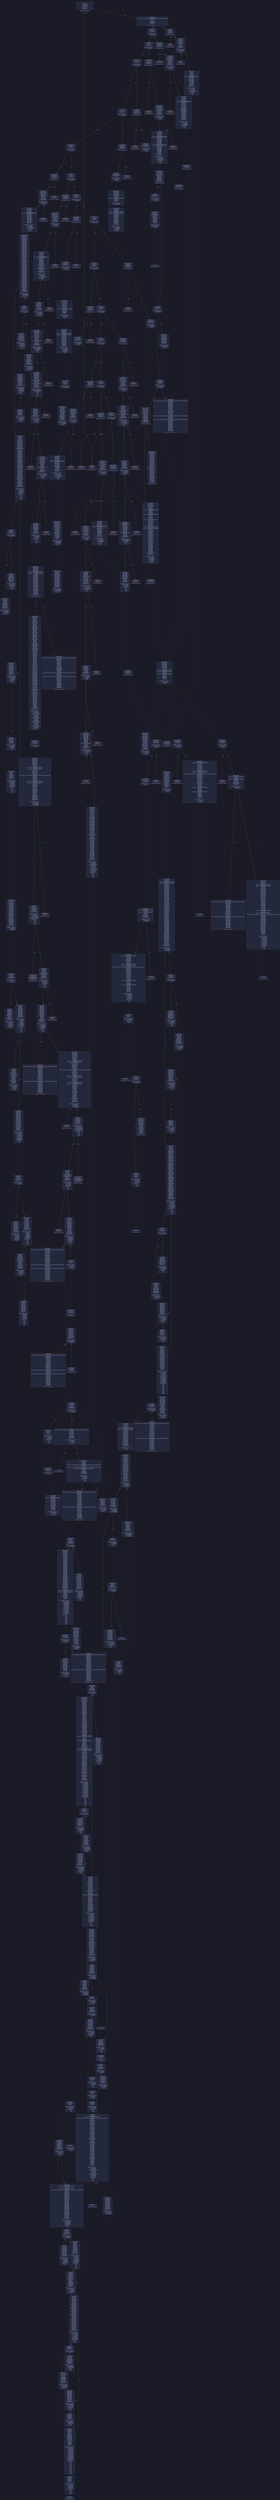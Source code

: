 digraph G {
    node [shape=box, style="filled, rounded", color="#565f89", fontcolor="#c0caf5", fontname="Helvetica", fillcolor="#24283b"];
    edge [color="#414868", fontcolor="#c0caf5", fontname="Helvetica"];
    bgcolor="#1a1b26";
    0 [ label = "[00] PUSH1 80
[02] PUSH1 40
[04] MSTORE
[05] PUSH1 04
[07] CALLDATASIZE
[08] LT
[09] PUSH2 00ca
[0c] JUMPI

Stack size req: 0, sizeΔ: 0
" shape = invhouse]
    1 [ label = "[0d] PUSH1 00
[0f] CALLDATALOAD
[10] PUSH29 0100000000000000000000000000000000000000000000000000000000
[2e] SWAP1
[2f] DIV
[30] DUP1
[31] PUSH4 0e666e49
[36] EQ
[37] PUSH2 00cf
[3a] JUMPI

Stack size req: 0, sizeΔ: 1
"]
    2 [ label = "[3b] DUP1
[3c] PUSH4 4697f05d
[41] EQ
[42] PUSH2 0138
[45] JUMPI

Stack size req: 1, sizeΔ: 0
Entry->Op usage:
	0->65:EQ:1
"]
    3 [ label = "[46] DUP1
[47] PUSH4 485cc955
[4c] EQ
[4d] PUSH2 0195
[50] JUMPI

Stack size req: 1, sizeΔ: 0
Entry->Op usage:
	0->76:EQ:1
"]
    4 [ label = "[51] DUP1
[52] PUSH4 715018a6
[57] EQ
[58] PUSH2 0206
[5b] JUMPI

Stack size req: 1, sizeΔ: 0
Entry->Op usage:
	0->87:EQ:1
"]
    5 [ label = "[5c] DUP1
[5d] PUSH4 74c97c99
[62] EQ
[63] PUSH2 021d
[66] JUMPI

Stack size req: 1, sizeΔ: 0
Entry->Op usage:
	0->98:EQ:1
"]
    6 [ label = "[67] DUP1
[68] PUSH4 81e7e20e
[6d] EQ
[6e] PUSH2 0274
[71] JUMPI

Stack size req: 1, sizeΔ: 0
Entry->Op usage:
	0->109:EQ:1
"]
    7 [ label = "[72] DUP1
[73] PUSH4 88dd45ba
[78] EQ
[79] PUSH2 03aa
[7c] JUMPI

Stack size req: 1, sizeΔ: 0
Entry->Op usage:
	0->120:EQ:1
"]
    8 [ label = "[7d] DUP1
[7e] PUSH4 8da5cb5b
[83] EQ
[84] PUSH2 04a5
[87] JUMPI

Stack size req: 1, sizeΔ: 0
Entry->Op usage:
	0->131:EQ:1
"]
    9 [ label = "[88] DUP1
[89] PUSH4 8f32d59b
[8e] EQ
[8f] PUSH2 04fc
[92] JUMPI

Stack size req: 1, sizeΔ: 0
Entry->Op usage:
	0->142:EQ:1
"]
    10 [ label = "[93] DUP1
[94] PUSH4 a035b1fe
[99] EQ
[9a] PUSH2 052b
[9d] JUMPI

Stack size req: 1, sizeΔ: 0
Entry->Op usage:
	0->153:EQ:1
"]
    11 [ label = "[9e] DUP1
[9f] PUSH4 a49a1e7d
[a4] EQ
[a5] PUSH2 0556
[a8] JUMPI

Stack size req: 1, sizeΔ: 0
Entry->Op usage:
	0->164:EQ:1
"]
    12 [ label = "[a9] DUP1
[aa] PUSH4 d63a8e11
[af] EQ
[b0] PUSH2 05dc
[b3] JUMPI

Stack size req: 1, sizeΔ: 0
Entry->Op usage:
	0->175:EQ:1
"]
    13 [ label = "[b4] DUP1
[b5] PUSH4 f2fde38b
[ba] EQ
[bb] PUSH2 0645
[be] JUMPI

Stack size req: 1, sizeΔ: 0
Entry->Op usage:
	0->186:EQ:1
"]
    14 [ label = "[bf] DUP1
[c0] PUSH4 f69c6dec
[c5] EQ
[c6] PUSH2 0696
[c9] JUMPI

Stack size req: 1, sizeΔ: 0
Entry->Op usage:
	0->197:EQ:1
"]
    15 [ label = "[ca] JUMPDEST
[cb] PUSH1 00
[cd] DUP1
[ce] REVERT

Stack size req: 0, sizeΔ: 0
" color = "red"]
    16 [ label = "[cf] JUMPDEST
[d0] CALLVALUE
[d1] DUP1
[d2] ISZERO
[d3] PUSH2 00db
[d6] JUMPI

Stack size req: 0, sizeΔ: 1
"]
    17 [ label = "[d7] PUSH1 00
[d9] DUP1
[da] REVERT

Stack size req: 0, sizeΔ: 0
" color = "red"]
    18 [ label = "[db] JUMPDEST
[dc] POP
[dd] PUSH2 011e
[e0] PUSH1 04
[e2] DUP1
[e3] CALLDATASIZE
[e4] SUB
[e5] PUSH1 20
[e7] DUP2
[e8] LT
[e9] ISZERO
[ea] PUSH2 00f2
[ed] JUMPI

Stack size req: 1, sizeΔ: 2
Entry->Op usage:
	0->220:POP:0
Entry->Exit:
	0->😵
"]
    19 [ label = "[ee] PUSH1 00
[f0] DUP1
[f1] REVERT

Stack size req: 0, sizeΔ: 0
" color = "red"]
    20 [ label = "[f2] JUMPDEST
[f3] DUP2
[f4] ADD
[f5] SWAP1
[f6] DUP1
[f7] DUP1
[f8] CALLDATALOAD
[f9] PUSH20 ffffffffffffffffffffffffffffffffffffffff
[010e] AND
[010f] SWAP1
[0110] PUSH1 20
[0112] ADD
[0113] SWAP1
[0114] SWAP3
[0115] SWAP2
[0116] SWAP1
[0117] POP
[0118] POP
[0119] POP
[011a] PUSH2 0776
[011d] JUMP

Stack size req: 2, sizeΔ: -1
Entry->Op usage:
	0->244:ADD:1
	1->244:ADD:0
	1->248:CALLDATALOAD:0
	1->274:ADD:1
	1->280:POP:0
Entry->Exit:
	0->😵
	1->😵
"]
    21 [ label = "[011e] JUMPDEST
[011f] PUSH1 40
[0121] MLOAD
[0122] DUP1
[0123] DUP3
[0124] ISZERO
[0125] ISZERO
[0126] ISZERO
[0127] ISZERO
[0128] DUP2
[0129] MSTORE
[012a] PUSH1 20
[012c] ADD
[012d] SWAP2
[012e] POP
[012f] POP
[0130] PUSH1 40
[0132] MLOAD
[0133] DUP1
[0134] SWAP2
[0135] SUB
[0136] SWAP1
[0137] RETURN

Stack size req: 1, sizeΔ: -1
Entry->Op usage:
	0->292:ISZERO:0
	0->302:POP:0
Entry->Exit:
	0->😵
" color = "darkblue"]
    22 [ label = "[0138] JUMPDEST
[0139] CALLVALUE
[013a] DUP1
[013b] ISZERO
[013c] PUSH2 0144
[013f] JUMPI

Stack size req: 0, sizeΔ: 1
"]
    23 [ label = "[0140] PUSH1 00
[0142] DUP1
[0143] REVERT

Stack size req: 0, sizeΔ: 0
" color = "red"]
    24 [ label = "[0144] JUMPDEST
[0145] POP
[0146] PUSH2 0193
[0149] PUSH1 04
[014b] DUP1
[014c] CALLDATASIZE
[014d] SUB
[014e] PUSH1 40
[0150] DUP2
[0151] LT
[0152] ISZERO
[0153] PUSH2 015b
[0156] JUMPI

Stack size req: 1, sizeΔ: 2
Entry->Op usage:
	0->325:POP:0
Entry->Exit:
	0->😵
"]
    25 [ label = "[0157] PUSH1 00
[0159] DUP1
[015a] REVERT

Stack size req: 0, sizeΔ: 0
" color = "red"]
    26 [ label = "[015b] JUMPDEST
[015c] DUP2
[015d] ADD
[015e] SWAP1
[015f] DUP1
[0160] DUP1
[0161] CALLDATALOAD
[0162] PUSH20 ffffffffffffffffffffffffffffffffffffffff
[0177] AND
[0178] SWAP1
[0179] PUSH1 20
[017b] ADD
[017c] SWAP1
[017d] SWAP3
[017e] SWAP2
[017f] SWAP1
[0180] DUP1
[0181] CALLDATALOAD
[0182] ISZERO
[0183] ISZERO
[0184] SWAP1
[0185] PUSH1 20
[0187] ADD
[0188] SWAP1
[0189] SWAP3
[018a] SWAP2
[018b] SWAP1
[018c] POP
[018d] POP
[018e] POP
[018f] PUSH2 0927
[0192] JUMP

Stack size req: 2, sizeΔ: 0
Entry->Op usage:
	0->349:ADD:1
	1->349:ADD:0
	1->353:CALLDATALOAD:0
	1->379:ADD:1
	1->397:POP:0
Entry->Exit:
	0->😵
	1->😵
"]
    27 [ label = "[0193] JUMPDEST
[0194] STOP

Stack size req: 0, sizeΔ: 0
" color = "darkblue"]
    28 [ label = "[0195] JUMPDEST
[0196] CALLVALUE
[0197] DUP1
[0198] ISZERO
[0199] PUSH2 01a1
[019c] JUMPI

Stack size req: 0, sizeΔ: 1
"]
    29 [ label = "[019d] PUSH1 00
[019f] DUP1
[01a0] REVERT

Stack size req: 0, sizeΔ: 0
" color = "red"]
    30 [ label = "[01a1] JUMPDEST
[01a2] POP
[01a3] PUSH2 0204
[01a6] PUSH1 04
[01a8] DUP1
[01a9] CALLDATASIZE
[01aa] SUB
[01ab] PUSH1 40
[01ad] DUP2
[01ae] LT
[01af] ISZERO
[01b0] PUSH2 01b8
[01b3] JUMPI

Stack size req: 1, sizeΔ: 2
Entry->Op usage:
	0->418:POP:0
Entry->Exit:
	0->😵
"]
    31 [ label = "[01b4] PUSH1 00
[01b6] DUP1
[01b7] REVERT

Stack size req: 0, sizeΔ: 0
" color = "red"]
    32 [ label = "[01b8] JUMPDEST
[01b9] DUP2
[01ba] ADD
[01bb] SWAP1
[01bc] DUP1
[01bd] DUP1
[01be] CALLDATALOAD
[01bf] PUSH20 ffffffffffffffffffffffffffffffffffffffff
[01d4] AND
[01d5] SWAP1
[01d6] PUSH1 20
[01d8] ADD
[01d9] SWAP1
[01da] SWAP3
[01db] SWAP2
[01dc] SWAP1
[01dd] DUP1
[01de] CALLDATALOAD
[01df] PUSH20 ffffffffffffffffffffffffffffffffffffffff
[01f4] AND
[01f5] SWAP1
[01f6] PUSH1 20
[01f8] ADD
[01f9] SWAP1
[01fa] SWAP3
[01fb] SWAP2
[01fc] SWAP1
[01fd] POP
[01fe] POP
[01ff] POP
[0200] PUSH2 0aa2
[0203] JUMP

Stack size req: 2, sizeΔ: 0
Entry->Op usage:
	0->442:ADD:1
	1->442:ADD:0
	1->446:CALLDATALOAD:0
	1->472:ADD:1
	1->510:POP:0
Entry->Exit:
	0->😵
	1->😵
"]
    33 [ label = "[0204] JUMPDEST
[0205] STOP

Stack size req: 0, sizeΔ: 0
" color = "darkblue"]
    34 [ label = "[0206] JUMPDEST
[0207] CALLVALUE
[0208] DUP1
[0209] ISZERO
[020a] PUSH2 0212
[020d] JUMPI

Stack size req: 0, sizeΔ: 1
"]
    35 [ label = "[020e] PUSH1 00
[0210] DUP1
[0211] REVERT

Stack size req: 0, sizeΔ: 0
" color = "red"]
    36 [ label = "[0212] JUMPDEST
[0213] POP
[0214] PUSH2 021b
[0217] PUSH2 0c9c
[021a] JUMP

Stack size req: 1, sizeΔ: 0
Entry->Op usage:
	0->531:POP:0
Entry->Exit:
	0->😵
"]
    37 [ label = "[021b] JUMPDEST
[021c] STOP

Stack size req: 0, sizeΔ: 0
" color = "darkblue"]
    38 [ label = "[021d] JUMPDEST
[021e] CALLVALUE
[021f] DUP1
[0220] ISZERO
[0221] PUSH2 0229
[0224] JUMPI

Stack size req: 0, sizeΔ: 1
"]
    39 [ label = "[0225] PUSH1 00
[0227] DUP1
[0228] REVERT

Stack size req: 0, sizeΔ: 0
" color = "red"]
    40 [ label = "[0229] JUMPDEST
[022a] POP
[022b] PUSH2 0232
[022e] PUSH2 0d6e
[0231] JUMP

Stack size req: 1, sizeΔ: 0
Entry->Op usage:
	0->554:POP:0
Entry->Exit:
	0->😵
"]
    41 [ label = "[0232] JUMPDEST
[0233] PUSH1 40
[0235] MLOAD
[0236] DUP1
[0237] DUP3
[0238] PUSH20 ffffffffffffffffffffffffffffffffffffffff
[024d] AND
[024e] PUSH20 ffffffffffffffffffffffffffffffffffffffff
[0263] AND
[0264] DUP2
[0265] MSTORE
[0266] PUSH1 20
[0268] ADD
[0269] SWAP2
[026a] POP
[026b] POP
[026c] PUSH1 40
[026e] MLOAD
[026f] DUP1
[0270] SWAP2
[0271] SUB
[0272] SWAP1
[0273] RETURN

Stack size req: 1, sizeΔ: -1
Entry->Op usage:
	0->589:AND:1
	0->611:AND:1
	0->613:MSTORE:1
	0->618:POP:0
Entry->Exit:
	0->😵
" color = "darkblue"]
    42 [ label = "[0274] JUMPDEST
[0275] CALLVALUE
[0276] DUP1
[0277] ISZERO
[0278] PUSH2 0280
[027b] JUMPI

Stack size req: 0, sizeΔ: 1
"]
    43 [ label = "[027c] PUSH1 00
[027e] DUP1
[027f] REVERT

Stack size req: 0, sizeΔ: 0
" color = "red"]
    44 [ label = "[0280] JUMPDEST
[0281] POP
[0282] PUSH2 02c3
[0285] PUSH1 04
[0287] DUP1
[0288] CALLDATASIZE
[0289] SUB
[028a] PUSH1 20
[028c] DUP2
[028d] LT
[028e] ISZERO
[028f] PUSH2 0297
[0292] JUMPI

Stack size req: 1, sizeΔ: 2
Entry->Op usage:
	0->641:POP:0
Entry->Exit:
	0->😵
"]
    45 [ label = "[0293] PUSH1 00
[0295] DUP1
[0296] REVERT

Stack size req: 0, sizeΔ: 0
" color = "red"]
    46 [ label = "[0297] JUMPDEST
[0298] DUP2
[0299] ADD
[029a] SWAP1
[029b] DUP1
[029c] DUP1
[029d] CALLDATALOAD
[029e] PUSH20 ffffffffffffffffffffffffffffffffffffffff
[02b3] AND
[02b4] SWAP1
[02b5] PUSH1 20
[02b7] ADD
[02b8] SWAP1
[02b9] SWAP3
[02ba] SWAP2
[02bb] SWAP1
[02bc] POP
[02bd] POP
[02be] POP
[02bf] PUSH2 0d94
[02c2] JUMP

Stack size req: 2, sizeΔ: -1
Entry->Op usage:
	0->665:ADD:1
	1->665:ADD:0
	1->669:CALLDATALOAD:0
	1->695:ADD:1
	1->701:POP:0
Entry->Exit:
	0->😵
	1->😵
"]
    47 [ label = "[02c3] JUMPDEST
[02c4] PUSH1 40
[02c6] MLOAD
[02c7] DUP1
[02c8] DUP1
[02c9] PUSH1 20
[02cb] ADD
[02cc] DUP1
[02cd] PUSH1 20
[02cf] ADD
[02d0] DUP4
[02d1] DUP2
[02d2] SUB
[02d3] DUP4
[02d4] MSTORE
[02d5] DUP6
[02d6] DUP2
[02d7] DUP2
[02d8] MLOAD
[02d9] DUP2
[02da] MSTORE
[02db] PUSH1 20
[02dd] ADD
[02de] SWAP2
[02df] POP
[02e0] DUP1
[02e1] MLOAD
[02e2] SWAP1
[02e3] PUSH1 20
[02e5] ADD
[02e6] SWAP1
[02e7] DUP1
[02e8] DUP4
[02e9] DUP4
[02ea] PUSH1 00

Stack size req: 2, sizeΔ: 10
Entry->Op usage:
	1->728:MLOAD:0
	1->737:MLOAD:0
	1->741:ADD:1
"]
    48 [ label = "[02ec] JUMPDEST
[02ed] DUP4
[02ee] DUP2
[02ef] LT
[02f0] ISZERO
[02f1] PUSH2 0307
[02f4] JUMPI

Stack size req: 4, sizeΔ: 0
Entry->Op usage:
	0->751:LT:0
	3->751:LT:1
"]
    49 [ label = "[02f5] DUP1
[02f6] DUP3
[02f7] ADD
[02f8] MLOAD
[02f9] DUP2
[02fa] DUP5
[02fb] ADD
[02fc] MSTORE
[02fd] PUSH1 20
[02ff] DUP2
[0300] ADD
[0301] SWAP1
[0302] POP
[0303] PUSH2 02ec
[0306] JUMP

Stack size req: 3, sizeΔ: 0
Entry->Op usage:
	0->759:ADD:1
	0->763:ADD:1
	0->768:ADD:0
	0->770:POP:0
	1->759:ADD:0
	2->763:ADD:0
Entry->Exit:
	0->😵
"]
    50 [ label = "[0307] JUMPDEST
[0308] POP
[0309] POP
[030a] POP
[030b] POP
[030c] SWAP1
[030d] POP
[030e] SWAP1
[030f] DUP2
[0310] ADD
[0311] SWAP1
[0312] PUSH1 1f
[0314] AND
[0315] DUP1
[0316] ISZERO
[0317] PUSH2 0334
[031a] JUMPI

Stack size req: 7, sizeΔ: -5
Entry->Op usage:
	0->776:POP:0
	1->777:POP:0
	2->778:POP:0
	3->779:POP:0
	4->784:ADD:0
	4->788:AND:1
	4->790:ISZERO:0
	5->781:POP:0
	6->784:ADD:1
Entry->Exit:
	0->😵
	1->😵
	2->😵
	3->😵
	4->0
	5->😵
	6->😵
"]
    51 [ label = "[031b] DUP1
[031c] DUP3
[031d] SUB
[031e] DUP1
[031f] MLOAD
[0320] PUSH1 01
[0322] DUP4
[0323] PUSH1 20
[0325] SUB
[0326] PUSH2 0100
[0329] EXP
[032a] SUB
[032b] NOT
[032c] AND
[032d] DUP2
[032e] MSTORE
[032f] PUSH1 20
[0331] ADD
[0332] SWAP2
[0333] POP

Stack size req: 2, sizeΔ: 0
Entry->Op usage:
	0->797:SUB:1
	0->805:SUB:1
	1->797:SUB:0
	1->819:POP:0
Entry->Exit:
	1->😵
"]
    52 [ label = "[0334] JUMPDEST
[0335] POP
[0336] DUP4
[0337] DUP2
[0338] SUB
[0339] DUP3
[033a] MSTORE
[033b] DUP5
[033c] DUP2
[033d] DUP2
[033e] MLOAD
[033f] DUP2
[0340] MSTORE
[0341] PUSH1 20
[0343] ADD
[0344] SWAP2
[0345] POP
[0346] DUP1
[0347] MLOAD
[0348] SWAP1
[0349] PUSH1 20
[034b] ADD
[034c] SWAP1
[034d] DUP1
[034e] DUP4
[034f] DUP4
[0350] PUSH1 00

Stack size req: 6, sizeΔ: 5
Entry->Op usage:
	0->821:POP:0
	1->824:SUB:0
	1->832:MSTORE:0
	1->835:ADD:1
	1->837:POP:0
	2->826:MSTORE:0
	4->824:SUB:1
	5->830:MLOAD:0
	5->839:MLOAD:0
	5->843:ADD:1
Entry->Exit:
	0->😵
	1->😵
"]
    53 [ label = "[0352] JUMPDEST
[0353] DUP4
[0354] DUP2
[0355] LT
[0356] ISZERO
[0357] PUSH2 036d
[035a] JUMPI

Stack size req: 4, sizeΔ: 0
Entry->Op usage:
	0->853:LT:0
	3->853:LT:1
"]
    54 [ label = "[035b] DUP1
[035c] DUP3
[035d] ADD
[035e] MLOAD
[035f] DUP2
[0360] DUP5
[0361] ADD
[0362] MSTORE
[0363] PUSH1 20
[0365] DUP2
[0366] ADD
[0367] SWAP1
[0368] POP
[0369] PUSH2 0352
[036c] JUMP

Stack size req: 3, sizeΔ: 0
Entry->Op usage:
	0->861:ADD:1
	0->865:ADD:1
	0->870:ADD:0
	0->872:POP:0
	1->861:ADD:0
	2->865:ADD:0
Entry->Exit:
	0->😵
"]
    55 [ label = "[036d] JUMPDEST
[036e] POP
[036f] POP
[0370] POP
[0371] POP
[0372] SWAP1
[0373] POP
[0374] SWAP1
[0375] DUP2
[0376] ADD
[0377] SWAP1
[0378] PUSH1 1f
[037a] AND
[037b] DUP1
[037c] ISZERO
[037d] PUSH2 039a
[0380] JUMPI

Stack size req: 7, sizeΔ: -5
Entry->Op usage:
	0->878:POP:0
	1->879:POP:0
	2->880:POP:0
	3->881:POP:0
	4->886:ADD:0
	4->890:AND:1
	4->892:ISZERO:0
	5->883:POP:0
	6->886:ADD:1
Entry->Exit:
	0->😵
	1->😵
	2->😵
	3->😵
	4->0
	5->😵
	6->😵
"]
    56 [ label = "[0381] DUP1
[0382] DUP3
[0383] SUB
[0384] DUP1
[0385] MLOAD
[0386] PUSH1 01
[0388] DUP4
[0389] PUSH1 20
[038b] SUB
[038c] PUSH2 0100
[038f] EXP
[0390] SUB
[0391] NOT
[0392] AND
[0393] DUP2
[0394] MSTORE
[0395] PUSH1 20
[0397] ADD
[0398] SWAP2
[0399] POP

Stack size req: 2, sizeΔ: 0
Entry->Op usage:
	0->899:SUB:1
	0->907:SUB:1
	1->899:SUB:0
	1->921:POP:0
Entry->Exit:
	1->😵
"]
    57 [ label = "[039a] JUMPDEST
[039b] POP
[039c] SWAP5
[039d] POP
[039e] POP
[039f] POP
[03a0] POP
[03a1] POP
[03a2] PUSH1 40
[03a4] MLOAD
[03a5] DUP1
[03a6] SWAP2
[03a7] SUB
[03a8] SWAP1
[03a9] RETURN

Stack size req: 7, sizeΔ: -7
Entry->Op usage:
	0->923:POP:0
	1->935:SUB:0
	2->926:POP:0
	3->927:POP:0
	4->928:POP:0
	5->929:POP:0
	6->925:POP:0
Entry->Exit:
	0->😵
	1->😵
	2->😵
	3->😵
	4->😵
	5->😵
	6->😵
" color = "darkblue"]
    58 [ label = "[03aa] JUMPDEST
[03ab] CALLVALUE
[03ac] DUP1
[03ad] ISZERO
[03ae] PUSH2 03b6
[03b1] JUMPI

Stack size req: 0, sizeΔ: 1
"]
    59 [ label = "[03b2] PUSH1 00
[03b4] DUP1
[03b5] REVERT

Stack size req: 0, sizeΔ: 0
" color = "red"]
    60 [ label = "[03b6] JUMPDEST
[03b7] POP
[03b8] PUSH2 04a3
[03bb] PUSH1 04
[03bd] DUP1
[03be] CALLDATASIZE
[03bf] SUB
[03c0] PUSH1 60
[03c2] DUP2
[03c3] LT
[03c4] ISZERO
[03c5] PUSH2 03cd
[03c8] JUMPI

Stack size req: 1, sizeΔ: 2
Entry->Op usage:
	0->951:POP:0
Entry->Exit:
	0->😵
"]
    61 [ label = "[03c9] PUSH1 00
[03cb] DUP1
[03cc] REVERT

Stack size req: 0, sizeΔ: 0
" color = "red"]
    62 [ label = "[03cd] JUMPDEST
[03ce] DUP2
[03cf] ADD
[03d0] SWAP1
[03d1] DUP1
[03d2] DUP1
[03d3] CALLDATALOAD
[03d4] PUSH20 ffffffffffffffffffffffffffffffffffffffff
[03e9] AND
[03ea] SWAP1
[03eb] PUSH1 20
[03ed] ADD
[03ee] SWAP1
[03ef] SWAP3
[03f0] SWAP2
[03f1] SWAP1
[03f2] DUP1
[03f3] CALLDATALOAD
[03f4] SWAP1
[03f5] PUSH1 20
[03f7] ADD
[03f8] SWAP1
[03f9] PUSH5 0100000000
[03ff] DUP2
[0400] GT
[0401] ISZERO
[0402] PUSH2 040a
[0405] JUMPI

Stack size req: 2, sizeΔ: 3
Entry->Op usage:
	0->975:ADD:1
	1->975:ADD:0
	1->979:CALLDATALOAD:0
	1->1005:ADD:1
Entry->Exit:
	0->😵
	1->2
"]
    63 [ label = "[0406] PUSH1 00
[0408] DUP1
[0409] REVERT

Stack size req: 0, sizeΔ: 0
" color = "red"]
    64 [ label = "[040a] JUMPDEST
[040b] DUP3
[040c] ADD
[040d] DUP4
[040e] PUSH1 20
[0410] DUP3
[0411] ADD
[0412] GT
[0413] ISZERO
[0414] PUSH2 041c
[0417] JUMPI

Stack size req: 4, sizeΔ: 0
Entry->Op usage:
	0->1036:ADD:1
	2->1036:ADD:0
	3->1042:GT:1
Entry->Exit:
	0->😵
"]
    65 [ label = "[0418] PUSH1 00
[041a] DUP1
[041b] REVERT

Stack size req: 0, sizeΔ: 0
" color = "red"]
    66 [ label = "[041c] JUMPDEST
[041d] DUP1
[041e] CALLDATALOAD
[041f] SWAP1
[0420] PUSH1 20
[0422] ADD
[0423] SWAP2
[0424] DUP5
[0425] PUSH1 01
[0427] DUP4
[0428] MUL
[0429] DUP5
[042a] ADD
[042b] GT
[042c] PUSH5 0100000000
[0432] DUP4
[0433] GT
[0434] OR
[0435] ISZERO
[0436] PUSH2 043e
[0439] JUMPI

Stack size req: 4, sizeΔ: 1
Entry->Op usage:
	0->1054:CALLDATALOAD:0
	0->1058:ADD:1
	3->1067:GT:1
Entry->Exit:
	0->😵
	1->0
"]
    67 [ label = "[043a] PUSH1 00
[043c] DUP1
[043d] REVERT

Stack size req: 0, sizeΔ: 0
" color = "red"]
    68 [ label = "[043e] JUMPDEST
[043f] SWAP1
[0440] SWAP2
[0441] SWAP3
[0442] SWAP4
[0443] SWAP2
[0444] SWAP3
[0445] SWAP4
[0446] SWAP1
[0447] DUP1
[0448] CALLDATALOAD
[0449] SWAP1
[044a] PUSH1 20
[044c] ADD
[044d] SWAP1
[044e] PUSH5 0100000000
[0454] DUP2
[0455] GT
[0456] ISZERO
[0457] PUSH2 045f
[045a] JUMPI

Stack size req: 5, sizeΔ: 1
Entry->Op usage:
	0->1096:CALLDATALOAD:0
	0->1100:ADD:1
Entry->Exit:
	0->😵
	1->4
	2->5
	3->2
	4->3
"]
    69 [ label = "[045b] PUSH1 00
[045d] DUP1
[045e] REVERT

Stack size req: 0, sizeΔ: 0
" color = "red"]
    70 [ label = "[045f] JUMPDEST
[0460] DUP3
[0461] ADD
[0462] DUP4
[0463] PUSH1 20
[0465] DUP3
[0466] ADD
[0467] GT
[0468] ISZERO
[0469] PUSH2 0471
[046c] JUMPI

Stack size req: 4, sizeΔ: 0
Entry->Op usage:
	0->1121:ADD:1
	2->1121:ADD:0
	3->1127:GT:1
Entry->Exit:
	0->😵
"]
    71 [ label = "[046d] PUSH1 00
[046f] DUP1
[0470] REVERT

Stack size req: 0, sizeΔ: 0
" color = "red"]
    72 [ label = "[0471] JUMPDEST
[0472] DUP1
[0473] CALLDATALOAD
[0474] SWAP1
[0475] PUSH1 20
[0477] ADD
[0478] SWAP2
[0479] DUP5
[047a] PUSH1 01
[047c] DUP4
[047d] MUL
[047e] DUP5
[047f] ADD
[0480] GT
[0481] PUSH5 0100000000
[0487] DUP4
[0488] GT
[0489] OR
[048a] ISZERO
[048b] PUSH2 0493
[048e] JUMPI

Stack size req: 4, sizeΔ: 1
Entry->Op usage:
	0->1139:CALLDATALOAD:0
	0->1143:ADD:1
	3->1152:GT:1
Entry->Exit:
	0->😵
	1->0
"]
    73 [ label = "[048f] PUSH1 00
[0491] DUP1
[0492] REVERT

Stack size req: 0, sizeΔ: 0
" color = "red"]
    74 [ label = "[0493] JUMPDEST
[0494] SWAP1
[0495] SWAP2
[0496] SWAP3
[0497] SWAP4
[0498] SWAP2
[0499] SWAP3
[049a] SWAP4
[049b] SWAP1
[049c] POP
[049d] POP
[049e] POP
[049f] PUSH2 0ee8
[04a2] JUMP

Stack size req: 5, sizeΔ: -3
Entry->Op usage:
	0->1180:POP:0
	3->1181:POP:0
	4->1182:POP:0
Entry->Exit:
	0->😵
	1->0
	2->1
	3->😵
	4->😵
"]
    75 [ label = "[04a3] JUMPDEST
[04a4] STOP

Stack size req: 0, sizeΔ: 0
" color = "darkblue"]
    76 [ label = "[04a5] JUMPDEST
[04a6] CALLVALUE
[04a7] DUP1
[04a8] ISZERO
[04a9] PUSH2 04b1
[04ac] JUMPI

Stack size req: 0, sizeΔ: 1
"]
    77 [ label = "[04ad] PUSH1 00
[04af] DUP1
[04b0] REVERT

Stack size req: 0, sizeΔ: 0
" color = "red"]
    78 [ label = "[04b1] JUMPDEST
[04b2] POP
[04b3] PUSH2 04ba
[04b6] PUSH2 1070
[04b9] JUMP

Stack size req: 1, sizeΔ: 0
Entry->Op usage:
	0->1202:POP:0
Entry->Exit:
	0->😵
"]
    79 [ label = "[04ba] JUMPDEST
[04bb] PUSH1 40
[04bd] MLOAD
[04be] DUP1
[04bf] DUP3
[04c0] PUSH20 ffffffffffffffffffffffffffffffffffffffff
[04d5] AND
[04d6] PUSH20 ffffffffffffffffffffffffffffffffffffffff
[04eb] AND
[04ec] DUP2
[04ed] MSTORE
[04ee] PUSH1 20
[04f0] ADD
[04f1] SWAP2
[04f2] POP
[04f3] POP
[04f4] PUSH1 40
[04f6] MLOAD
[04f7] DUP1
[04f8] SWAP2
[04f9] SUB
[04fa] SWAP1
[04fb] RETURN

Stack size req: 1, sizeΔ: -1
Entry->Op usage:
	0->1237:AND:1
	0->1259:AND:1
	0->1261:MSTORE:1
	0->1266:POP:0
Entry->Exit:
	0->😵
" color = "darkblue"]
    80 [ label = "[04fc] JUMPDEST
[04fd] CALLVALUE
[04fe] DUP1
[04ff] ISZERO
[0500] PUSH2 0508
[0503] JUMPI

Stack size req: 0, sizeΔ: 1
"]
    81 [ label = "[0504] PUSH1 00
[0506] DUP1
[0507] REVERT

Stack size req: 0, sizeΔ: 0
" color = "red"]
    82 [ label = "[0508] JUMPDEST
[0509] POP
[050a] PUSH2 0511
[050d] PUSH2 1099
[0510] JUMP

Stack size req: 1, sizeΔ: 0
Entry->Op usage:
	0->1289:POP:0
Entry->Exit:
	0->😵
"]
    83 [ label = "[0511] JUMPDEST
[0512] PUSH1 40
[0514] MLOAD
[0515] DUP1
[0516] DUP3
[0517] ISZERO
[0518] ISZERO
[0519] ISZERO
[051a] ISZERO
[051b] DUP2
[051c] MSTORE
[051d] PUSH1 20
[051f] ADD
[0520] SWAP2
[0521] POP
[0522] POP
[0523] PUSH1 40
[0525] MLOAD
[0526] DUP1
[0527] SWAP2
[0528] SUB
[0529] SWAP1
[052a] RETURN

Stack size req: 1, sizeΔ: -1
Entry->Op usage:
	0->1303:ISZERO:0
	0->1313:POP:0
Entry->Exit:
	0->😵
" color = "darkblue"]
    84 [ label = "[052b] JUMPDEST
[052c] CALLVALUE
[052d] DUP1
[052e] ISZERO
[052f] PUSH2 0537
[0532] JUMPI

Stack size req: 0, sizeΔ: 1
"]
    85 [ label = "[0533] PUSH1 00
[0535] DUP1
[0536] REVERT

Stack size req: 0, sizeΔ: 0
" color = "red"]
    86 [ label = "[0537] JUMPDEST
[0538] POP
[0539] PUSH2 0540
[053c] PUSH2 10f0
[053f] JUMP

Stack size req: 1, sizeΔ: 0
Entry->Op usage:
	0->1336:POP:0
Entry->Exit:
	0->😵
"]
    87 [ label = "[0540] JUMPDEST
[0541] PUSH1 40
[0543] MLOAD
[0544] DUP1
[0545] DUP3
[0546] DUP2
[0547] MSTORE
[0548] PUSH1 20
[054a] ADD
[054b] SWAP2
[054c] POP
[054d] POP
[054e] PUSH1 40
[0550] MLOAD
[0551] DUP1
[0552] SWAP2
[0553] SUB
[0554] SWAP1
[0555] RETURN

Stack size req: 1, sizeΔ: -1
Entry->Op usage:
	0->1351:MSTORE:1
	0->1356:POP:0
Entry->Exit:
	0->😵
" color = "darkblue"]
    88 [ label = "[0556] JUMPDEST
[0557] CALLVALUE
[0558] DUP1
[0559] ISZERO
[055a] PUSH2 0562
[055d] JUMPI

Stack size req: 0, sizeΔ: 1
"]
    89 [ label = "[055e] PUSH1 00
[0560] DUP1
[0561] REVERT

Stack size req: 0, sizeΔ: 0
" color = "red"]
    90 [ label = "[0562] JUMPDEST
[0563] POP
[0564] PUSH2 05da
[0567] PUSH1 04
[0569] DUP1
[056a] CALLDATASIZE
[056b] SUB
[056c] PUSH1 20
[056e] DUP2
[056f] LT
[0570] ISZERO
[0571] PUSH2 0579
[0574] JUMPI

Stack size req: 1, sizeΔ: 2
Entry->Op usage:
	0->1379:POP:0
Entry->Exit:
	0->😵
"]
    91 [ label = "[0575] PUSH1 00
[0577] DUP1
[0578] REVERT

Stack size req: 0, sizeΔ: 0
" color = "red"]
    92 [ label = "[0579] JUMPDEST
[057a] DUP2
[057b] ADD
[057c] SWAP1
[057d] DUP1
[057e] DUP1
[057f] CALLDATALOAD
[0580] SWAP1
[0581] PUSH1 20
[0583] ADD
[0584] SWAP1
[0585] PUSH5 0100000000
[058b] DUP2
[058c] GT
[058d] ISZERO
[058e] PUSH2 0596
[0591] JUMPI

Stack size req: 2, sizeΔ: 2
Entry->Op usage:
	0->1403:ADD:1
	1->1403:ADD:0
	1->1407:CALLDATALOAD:0
	1->1411:ADD:1
Entry->Exit:
	0->😵
	1->2
"]
    93 [ label = "[0592] PUSH1 00
[0594] DUP1
[0595] REVERT

Stack size req: 0, sizeΔ: 0
" color = "red"]
    94 [ label = "[0596] JUMPDEST
[0597] DUP3
[0598] ADD
[0599] DUP4
[059a] PUSH1 20
[059c] DUP3
[059d] ADD
[059e] GT
[059f] ISZERO
[05a0] PUSH2 05a8
[05a3] JUMPI

Stack size req: 4, sizeΔ: 0
Entry->Op usage:
	0->1432:ADD:1
	2->1432:ADD:0
	3->1438:GT:1
Entry->Exit:
	0->😵
"]
    95 [ label = "[05a4] PUSH1 00
[05a6] DUP1
[05a7] REVERT

Stack size req: 0, sizeΔ: 0
" color = "red"]
    96 [ label = "[05a8] JUMPDEST
[05a9] DUP1
[05aa] CALLDATALOAD
[05ab] SWAP1
[05ac] PUSH1 20
[05ae] ADD
[05af] SWAP2
[05b0] DUP5
[05b1] PUSH1 01
[05b3] DUP4
[05b4] MUL
[05b5] DUP5
[05b6] ADD
[05b7] GT
[05b8] PUSH5 0100000000
[05be] DUP4
[05bf] GT
[05c0] OR
[05c1] ISZERO
[05c2] PUSH2 05ca
[05c5] JUMPI

Stack size req: 4, sizeΔ: 1
Entry->Op usage:
	0->1450:CALLDATALOAD:0
	0->1454:ADD:1
	3->1463:GT:1
Entry->Exit:
	0->😵
	1->0
"]
    97 [ label = "[05c6] PUSH1 00
[05c8] DUP1
[05c9] REVERT

Stack size req: 0, sizeΔ: 0
" color = "red"]
    98 [ label = "[05ca] JUMPDEST
[05cb] SWAP1
[05cc] SWAP2
[05cd] SWAP3
[05ce] SWAP4
[05cf] SWAP2
[05d0] SWAP3
[05d1] SWAP4
[05d2] SWAP1
[05d3] POP
[05d4] POP
[05d5] POP
[05d6] PUSH2 10f6
[05d9] JUMP

Stack size req: 5, sizeΔ: -3
Entry->Op usage:
	0->1491:POP:0
	3->1492:POP:0
	4->1493:POP:0
Entry->Exit:
	0->😵
	1->0
	2->1
	3->😵
	4->😵
"]
    99 [ label = "[05da] JUMPDEST
[05db] STOP

Stack size req: 0, sizeΔ: 0
" color = "darkblue"]
    100 [ label = "[05dc] JUMPDEST
[05dd] CALLVALUE
[05de] DUP1
[05df] ISZERO
[05e0] PUSH2 05e8
[05e3] JUMPI

Stack size req: 0, sizeΔ: 1
"]
    101 [ label = "[05e4] PUSH1 00
[05e6] DUP1
[05e7] REVERT

Stack size req: 0, sizeΔ: 0
" color = "red"]
    102 [ label = "[05e8] JUMPDEST
[05e9] POP
[05ea] PUSH2 062b
[05ed] PUSH1 04
[05ef] DUP1
[05f0] CALLDATASIZE
[05f1] SUB
[05f2] PUSH1 20
[05f4] DUP2
[05f5] LT
[05f6] ISZERO
[05f7] PUSH2 05ff
[05fa] JUMPI

Stack size req: 1, sizeΔ: 2
Entry->Op usage:
	0->1513:POP:0
Entry->Exit:
	0->😵
"]
    103 [ label = "[05fb] PUSH1 00
[05fd] DUP1
[05fe] REVERT

Stack size req: 0, sizeΔ: 0
" color = "red"]
    104 [ label = "[05ff] JUMPDEST
[0600] DUP2
[0601] ADD
[0602] SWAP1
[0603] DUP1
[0604] DUP1
[0605] CALLDATALOAD
[0606] PUSH20 ffffffffffffffffffffffffffffffffffffffff
[061b] AND
[061c] SWAP1
[061d] PUSH1 20
[061f] ADD
[0620] SWAP1
[0621] SWAP3
[0622] SWAP2
[0623] SWAP1
[0624] POP
[0625] POP
[0626] POP
[0627] PUSH2 1243
[062a] JUMP

Stack size req: 2, sizeΔ: -1
Entry->Op usage:
	0->1537:ADD:1
	1->1537:ADD:0
	1->1541:CALLDATALOAD:0
	1->1567:ADD:1
	1->1573:POP:0
Entry->Exit:
	0->😵
	1->😵
"]
    105 [ label = "[062b] JUMPDEST
[062c] PUSH1 40
[062e] MLOAD
[062f] DUP1
[0630] DUP3
[0631] ISZERO
[0632] ISZERO
[0633] ISZERO
[0634] ISZERO
[0635] DUP2
[0636] MSTORE
[0637] PUSH1 20
[0639] ADD
[063a] SWAP2
[063b] POP
[063c] POP
[063d] PUSH1 40
[063f] MLOAD
[0640] DUP1
[0641] SWAP2
[0642] SUB
[0643] SWAP1
[0644] RETURN

Stack size req: 1, sizeΔ: -1
Entry->Op usage:
	0->1585:ISZERO:0
	0->1595:POP:0
Entry->Exit:
	0->😵
" color = "darkblue"]
    106 [ label = "[0645] JUMPDEST
[0646] CALLVALUE
[0647] DUP1
[0648] ISZERO
[0649] PUSH2 0651
[064c] JUMPI

Stack size req: 0, sizeΔ: 1
"]
    107 [ label = "[064d] PUSH1 00
[064f] DUP1
[0650] REVERT

Stack size req: 0, sizeΔ: 0
" color = "red"]
    108 [ label = "[0651] JUMPDEST
[0652] POP
[0653] PUSH2 0694
[0656] PUSH1 04
[0658] DUP1
[0659] CALLDATASIZE
[065a] SUB
[065b] PUSH1 20
[065d] DUP2
[065e] LT
[065f] ISZERO
[0660] PUSH2 0668
[0663] JUMPI

Stack size req: 1, sizeΔ: 2
Entry->Op usage:
	0->1618:POP:0
Entry->Exit:
	0->😵
"]
    109 [ label = "[0664] PUSH1 00
[0666] DUP1
[0667] REVERT

Stack size req: 0, sizeΔ: 0
" color = "red"]
    110 [ label = "[0668] JUMPDEST
[0669] DUP2
[066a] ADD
[066b] SWAP1
[066c] DUP1
[066d] DUP1
[066e] CALLDATALOAD
[066f] PUSH20 ffffffffffffffffffffffffffffffffffffffff
[0684] AND
[0685] SWAP1
[0686] PUSH1 20
[0688] ADD
[0689] SWAP1
[068a] SWAP3
[068b] SWAP2
[068c] SWAP1
[068d] POP
[068e] POP
[068f] POP
[0690] PUSH2 1263
[0693] JUMP

Stack size req: 2, sizeΔ: -1
Entry->Op usage:
	0->1642:ADD:1
	1->1642:ADD:0
	1->1646:CALLDATALOAD:0
	1->1672:ADD:1
	1->1678:POP:0
Entry->Exit:
	0->😵
	1->😵
"]
    111 [ label = "[0694] JUMPDEST
[0695] STOP

Stack size req: 0, sizeΔ: 0
" color = "darkblue"]
    112 [ label = "[0696] JUMPDEST
[0697] CALLVALUE
[0698] DUP1
[0699] ISZERO
[069a] PUSH2 06a2
[069d] JUMPI

Stack size req: 0, sizeΔ: 1
"]
    113 [ label = "[069e] PUSH1 00
[06a0] DUP1
[06a1] REVERT

Stack size req: 0, sizeΔ: 0
" color = "red"]
    114 [ label = "[06a2] JUMPDEST
[06a3] POP
[06a4] PUSH2 075c
[06a7] PUSH1 04
[06a9] DUP1
[06aa] CALLDATASIZE
[06ab] SUB
[06ac] PUSH1 20
[06ae] DUP2
[06af] LT
[06b0] ISZERO
[06b1] PUSH2 06b9
[06b4] JUMPI

Stack size req: 1, sizeΔ: 2
Entry->Op usage:
	0->1699:POP:0
Entry->Exit:
	0->😵
"]
    115 [ label = "[06b5] PUSH1 00
[06b7] DUP1
[06b8] REVERT

Stack size req: 0, sizeΔ: 0
" color = "red"]
    116 [ label = "[06b9] JUMPDEST
[06ba] DUP2
[06bb] ADD
[06bc] SWAP1
[06bd] DUP1
[06be] DUP1
[06bf] CALLDATALOAD
[06c0] SWAP1
[06c1] PUSH1 20
[06c3] ADD
[06c4] SWAP1
[06c5] PUSH5 0100000000
[06cb] DUP2
[06cc] GT
[06cd] ISZERO
[06ce] PUSH2 06d6
[06d1] JUMPI

Stack size req: 2, sizeΔ: 2
Entry->Op usage:
	0->1723:ADD:1
	1->1723:ADD:0
	1->1727:CALLDATALOAD:0
	1->1731:ADD:1
Entry->Exit:
	0->😵
	1->2
"]
    117 [ label = "[06d2] PUSH1 00
[06d4] DUP1
[06d5] REVERT

Stack size req: 0, sizeΔ: 0
" color = "red"]
    118 [ label = "[06d6] JUMPDEST
[06d7] DUP3
[06d8] ADD
[06d9] DUP4
[06da] PUSH1 20
[06dc] DUP3
[06dd] ADD
[06de] GT
[06df] ISZERO
[06e0] PUSH2 06e8
[06e3] JUMPI

Stack size req: 4, sizeΔ: 0
Entry->Op usage:
	0->1752:ADD:1
	2->1752:ADD:0
	3->1758:GT:1
Entry->Exit:
	0->😵
"]
    119 [ label = "[06e4] PUSH1 00
[06e6] DUP1
[06e7] REVERT

Stack size req: 0, sizeΔ: 0
" color = "red"]
    120 [ label = "[06e8] JUMPDEST
[06e9] DUP1
[06ea] CALLDATALOAD
[06eb] SWAP1
[06ec] PUSH1 20
[06ee] ADD
[06ef] SWAP2
[06f0] DUP5
[06f1] PUSH1 01
[06f3] DUP4
[06f4] MUL
[06f5] DUP5
[06f6] ADD
[06f7] GT
[06f8] PUSH5 0100000000
[06fe] DUP4
[06ff] GT
[0700] OR
[0701] ISZERO
[0702] PUSH2 070a
[0705] JUMPI

Stack size req: 4, sizeΔ: 1
Entry->Op usage:
	0->1770:CALLDATALOAD:0
	0->1774:ADD:1
	3->1783:GT:1
Entry->Exit:
	0->😵
	1->0
"]
    121 [ label = "[0706] PUSH1 00
[0708] DUP1
[0709] REVERT

Stack size req: 0, sizeΔ: 0
" color = "red"]
    122 [ label = "[070a] JUMPDEST
[070b] SWAP2
[070c] SWAP1
[070d] DUP1
[070e] DUP1
[070f] PUSH1 1f
[0711] ADD
[0712] PUSH1 20
[0714] DUP1
[0715] SWAP2
[0716] DIV
[0717] MUL
[0718] PUSH1 20
[071a] ADD
[071b] PUSH1 40
[071d] MLOAD
[071e] SWAP1
[071f] DUP2
[0720] ADD
[0721] PUSH1 40
[0723] MSTORE
[0724] DUP1
[0725] SWAP4
[0726] SWAP3
[0727] SWAP2
[0728] SWAP1
[0729] DUP2
[072a] DUP2
[072b] MSTORE
[072c] PUSH1 20
[072e] ADD
[072f] DUP4
[0730] DUP4
[0731] DUP1
[0732] DUP3
[0733] DUP5
[0734] CALLDATACOPY
[0735] PUSH1 00
[0737] DUP2
[0738] DUP5
[0739] ADD
[073a] MSTORE
[073b] PUSH1 1f
[073d] NOT
[073e] PUSH1 1f
[0740] DUP3
[0741] ADD
[0742] AND
[0743] SWAP1
[0744] POP
[0745] DUP1
[0746] DUP4
[0747] ADD
[0748] SWAP3
[0749] POP
[074a] POP
[074b] POP
[074c] POP
[074d] POP
[074e] POP
[074f] POP
[0750] SWAP2
[0751] SWAP3
[0752] SWAP2
[0753] SWAP3
[0754] SWAP1
[0755] POP
[0756] POP
[0757] POP
[0758] PUSH2 1282
[075b] JUMP

Stack size req: 5, sizeΔ: -4
Entry->Op usage:
	0->1877:POP:0
	1->1809:ADD:1
	1->1835:MSTORE:1
	1->1844:CALLDATACOPY:2
	1->1849:ADD:1
	1->1857:ADD:0
	1->1860:POP:0
	1->1869:POP:0
	1->1870:POP:0
	2->1844:CALLDATACOPY:1
	2->1867:POP:0
	2->1871:POP:0
	3->1878:POP:0
	4->1879:POP:0
Entry->Exit:
	0->😵
	1->😵
	2->😵
	3->😵
	4->😵
"]
    123 [ label = "[075c] JUMPDEST
[075d] PUSH1 40
[075f] MLOAD
[0760] DUP1
[0761] DUP3
[0762] ISZERO
[0763] ISZERO
[0764] ISZERO
[0765] ISZERO
[0766] DUP2
[0767] MSTORE
[0768] PUSH1 20
[076a] ADD
[076b] SWAP2
[076c] POP
[076d] POP
[076e] PUSH1 40
[0770] MLOAD
[0771] DUP1
[0772] SWAP2
[0773] SUB
[0774] SWAP1
[0775] RETURN

Stack size req: 1, sizeΔ: -1
Entry->Op usage:
	0->1890:ISZERO:0
	0->1900:POP:0
Entry->Exit:
	0->😵
" color = "darkblue"]
    124 [ label = "[0776] JUMPDEST
[0777] PUSH1 00
[0779] PUSH2 0780
[077c] PUSH2 1d18
[077f] JUMP

Stack size req: 0, sizeΔ: 2
"]
    125 [ label = "[0780] JUMPDEST
[0781] PUSH1 36
[0783] PUSH1 00
[0785] DUP5
[0786] PUSH20 ffffffffffffffffffffffffffffffffffffffff
[079b] AND
[079c] PUSH20 ffffffffffffffffffffffffffffffffffffffff
[07b1] AND
[07b2] DUP2
[07b3] MSTORE
[07b4] PUSH1 20
[07b6] ADD
[07b7] SWAP1
[07b8] DUP2
[07b9] MSTORE
[07ba] PUSH1 20
[07bc] ADD
[07bd] PUSH1 00
[07bf] SHA3
[07c0] PUSH1 40
[07c2] DUP1
[07c3] MLOAD
[07c4] SWAP1
[07c5] DUP2
[07c6] ADD
[07c7] PUSH1 40
[07c9] MSTORE
[07ca] SWAP1
[07cb] DUP2
[07cc] PUSH1 00
[07ce] DUP3
[07cf] ADD
[07d0] DUP1
[07d1] SLOAD
[07d2] PUSH1 01
[07d4] DUP2
[07d5] PUSH1 01
[07d7] AND
[07d8] ISZERO
[07d9] PUSH2 0100
[07dc] MUL
[07dd] SUB
[07de] AND
[07df] PUSH1 02
[07e1] SWAP1
[07e2] DIV
[07e3] DUP1
[07e4] PUSH1 1f
[07e6] ADD
[07e7] PUSH1 20
[07e9] DUP1
[07ea] SWAP2
[07eb] DIV
[07ec] MUL
[07ed] PUSH1 20
[07ef] ADD
[07f0] PUSH1 40
[07f2] MLOAD
[07f3] SWAP1
[07f4] DUP2
[07f5] ADD
[07f6] PUSH1 40
[07f8] MSTORE
[07f9] DUP1
[07fa] SWAP3
[07fb] SWAP2
[07fc] SWAP1
[07fd] DUP2
[07fe] DUP2
[07ff] MSTORE
[0800] PUSH1 20
[0802] ADD
[0803] DUP3
[0804] DUP1
[0805] SLOAD
[0806] PUSH1 01
[0808] DUP2
[0809] PUSH1 01
[080b] AND
[080c] ISZERO
[080d] PUSH2 0100
[0810] MUL
[0811] SUB
[0812] AND
[0813] PUSH1 02
[0815] SWAP1
[0816] DIV
[0817] DUP1
[0818] ISZERO
[0819] PUSH2 0863
[081c] JUMPI

Stack size req: 3, sizeΔ: 9
Entry->Op usage:
	2->1947:AND:1
	2->1969:AND:1
	2->1971:MSTORE:1
"]
    126 [ label = "[081d] DUP1
[081e] PUSH1 1f
[0820] LT
[0821] PUSH2 0838
[0824] JUMPI

Stack size req: 1, sizeΔ: 0
Entry->Op usage:
	0->2080:LT:1
"]
    127 [ label = "[0825] PUSH2 0100
[0828] DUP1
[0829] DUP4
[082a] SLOAD
[082b] DIV
[082c] MUL
[082d] DUP4
[082e] MSTORE
[082f] SWAP2
[0830] PUSH1 20
[0832] ADD
[0833] SWAP2
[0834] PUSH2 0863
[0837] JUMP

Stack size req: 3, sizeΔ: 0
Entry->Op usage:
	1->2090:SLOAD:0
	2->2094:MSTORE:0
	2->2098:ADD:1
Entry->Exit:
	2->😵
"]
    128 [ label = "[0838] JUMPDEST
[0839] DUP3
[083a] ADD
[083b] SWAP2
[083c] SWAP1
[083d] PUSH1 00
[083f] MSTORE
[0840] PUSH1 20
[0842] PUSH1 00
[0844] SHA3
[0845] SWAP1

Stack size req: 3, sizeΔ: 0
Entry->Op usage:
	0->2106:ADD:1
	1->2111:MSTORE:1
	2->2106:ADD:0
Entry->Exit:
	0->😵
	1->😵
	2->0
"]
    129 [ label = "[0846] JUMPDEST
[0847] DUP2
[0848] SLOAD
[0849] DUP2
[084a] MSTORE
[084b] SWAP1
[084c] PUSH1 01
[084e] ADD
[084f] SWAP1
[0850] PUSH1 20
[0852] ADD
[0853] DUP1
[0854] DUP4
[0855] GT
[0856] PUSH2 0846
[0859] JUMPI

Stack size req: 3, sizeΔ: 0
Entry->Op usage:
	0->2122:MSTORE:0
	0->2130:ADD:1
	1->2120:SLOAD:0
	1->2126:ADD:1
	2->2133:GT:0
Entry->Exit:
	0->😵
	1->😵
"]
    130 [ label = "[085a] DUP3
[085b] SWAP1
[085c] SUB
[085d] PUSH1 1f
[085f] AND
[0860] DUP3
[0861] ADD
[0862] SWAP2

Stack size req: 3, sizeΔ: 0
Entry->Op usage:
	0->2140:SUB:0
	2->2140:SUB:1
	2->2145:ADD:0
Entry->Exit:
	0->😵
	2->0
"]
    131 [ label = "[0863] JUMPDEST
[0864] POP
[0865] POP
[0866] POP
[0867] POP
[0868] POP
[0869] DUP2
[086a] MSTORE
[086b] PUSH1 20
[086d] ADD
[086e] PUSH1 01
[0870] DUP3
[0871] ADD
[0872] DUP1
[0873] SLOAD
[0874] PUSH1 01
[0876] DUP2
[0877] PUSH1 01
[0879] AND
[087a] ISZERO
[087b] PUSH2 0100
[087e] MUL
[087f] SUB
[0880] AND
[0881] PUSH1 02
[0883] SWAP1
[0884] DIV
[0885] DUP1
[0886] PUSH1 1f
[0888] ADD
[0889] PUSH1 20
[088b] DUP1
[088c] SWAP2
[088d] DIV
[088e] MUL
[088f] PUSH1 20
[0891] ADD
[0892] PUSH1 40
[0894] MLOAD
[0895] SWAP1
[0896] DUP2
[0897] ADD
[0898] PUSH1 40
[089a] MSTORE
[089b] DUP1
[089c] SWAP3
[089d] SWAP2
[089e] SWAP1
[089f] DUP2
[08a0] DUP2
[08a1] MSTORE
[08a2] PUSH1 20
[08a4] ADD
[08a5] DUP3
[08a6] DUP1
[08a7] SLOAD
[08a8] PUSH1 01
[08aa] DUP2
[08ab] PUSH1 01
[08ad] AND
[08ae] ISZERO
[08af] PUSH2 0100
[08b2] MUL
[08b3] SUB
[08b4] AND
[08b5] PUSH1 02
[08b7] SWAP1
[08b8] DIV
[08b9] DUP1
[08ba] ISZERO
[08bb] PUSH2 0905
[08be] JUMPI

Stack size req: 8, sizeΔ: 0
Entry->Op usage:
	0->2148:POP:0
	1->2149:POP:0
	2->2150:POP:0
	3->2151:POP:0
	4->2152:POP:0
	5->2154:MSTORE:1
	6->2154:MSTORE:0
	6->2157:ADD:1
	7->2161:ADD:0
Entry->Exit:
	0->😵
	1->😵
	2->😵
	3->😵
	4->😵
	5->😵
	6->😵
"]
    132 [ label = "[08bf] DUP1
[08c0] PUSH1 1f
[08c2] LT
[08c3] PUSH2 08da
[08c6] JUMPI

Stack size req: 1, sizeΔ: 0
Entry->Op usage:
	0->2242:LT:1
"]
    133 [ label = "[08c7] PUSH2 0100
[08ca] DUP1
[08cb] DUP4
[08cc] SLOAD
[08cd] DIV
[08ce] MUL
[08cf] DUP4
[08d0] MSTORE
[08d1] SWAP2
[08d2] PUSH1 20
[08d4] ADD
[08d5] SWAP2
[08d6] PUSH2 0905
[08d9] JUMP

Stack size req: 3, sizeΔ: 0
Entry->Op usage:
	1->2252:SLOAD:0
	2->2256:MSTORE:0
	2->2260:ADD:1
Entry->Exit:
	2->😵
"]
    134 [ label = "[08da] JUMPDEST
[08db] DUP3
[08dc] ADD
[08dd] SWAP2
[08de] SWAP1
[08df] PUSH1 00
[08e1] MSTORE
[08e2] PUSH1 20
[08e4] PUSH1 00
[08e6] SHA3
[08e7] SWAP1

Stack size req: 3, sizeΔ: 0
Entry->Op usage:
	0->2268:ADD:1
	1->2273:MSTORE:1
	2->2268:ADD:0
Entry->Exit:
	0->😵
	1->😵
	2->0
"]
    135 [ label = "[08e8] JUMPDEST
[08e9] DUP2
[08ea] SLOAD
[08eb] DUP2
[08ec] MSTORE
[08ed] SWAP1
[08ee] PUSH1 01
[08f0] ADD
[08f1] SWAP1
[08f2] PUSH1 20
[08f4] ADD
[08f5] DUP1
[08f6] DUP4
[08f7] GT
[08f8] PUSH2 08e8
[08fb] JUMPI

Stack size req: 3, sizeΔ: 0
Entry->Op usage:
	0->2284:MSTORE:0
	0->2292:ADD:1
	1->2282:SLOAD:0
	1->2288:ADD:1
	2->2295:GT:0
Entry->Exit:
	0->😵
	1->😵
"]
    136 [ label = "[08fc] DUP3
[08fd] SWAP1
[08fe] SUB
[08ff] PUSH1 1f
[0901] AND
[0902] DUP3
[0903] ADD
[0904] SWAP2

Stack size req: 3, sizeΔ: 0
Entry->Op usage:
	0->2302:SUB:0
	2->2302:SUB:1
	2->2307:ADD:0
Entry->Exit:
	0->😵
	2->0
"]
    137 [ label = "[0905] JUMPDEST
[0906] POP
[0907] POP
[0908] POP
[0909] POP
[090a] POP
[090b] DUP2
[090c] MSTORE
[090d] POP
[090e] POP
[090f] SWAP1
[0910] POP
[0911] PUSH1 60
[0913] DUP2
[0914] PUSH1 00
[0916] ADD
[0917] MLOAD
[0918] SWAP1
[0919] POP
[091a] PUSH1 00
[091c] DUP2
[091d] MLOAD
[091e] GT
[091f] SWAP3
[0920] POP
[0921] POP
[0922] POP
[0923] SWAP2
[0924] SWAP1
[0925] POP
[0926] JUMP
Indirect!

Stack size req: 13, sizeΔ: -12
Entry->Op usage:
	0->2310:POP:0
	1->2311:POP:0
	2->2312:POP:0
	3->2313:POP:0
	4->2314:POP:0
	5->2316:MSTORE:1
	6->2316:MSTORE:0
	6->2317:POP:0
	7->2318:POP:0
	8->2326:ADD:1
	8->2338:POP:0
	9->2320:POP:0
	10->2336:POP:0
	11->2341:POP:0
	12->2342:JUMP:0
Entry->Exit:
	0->😵
	1->😵
	2->😵
	3->😵
	4->😵
	5->😵
	6->😵
	7->😵
	8->😵
	9->😵
	10->😵
	11->😵
	12->😵
" color = "teal"]
    138 [ label = "[0927] JUMPDEST
[0928] PUSH2 092f
[092b] PUSH2 1099
[092e] JUMP

Stack size req: 0, sizeΔ: 1
"]
    139 [ label = "[092f] JUMPDEST
[0930] ISZERO
[0931] ISZERO
[0932] PUSH2 093a
[0935] JUMPI

Stack size req: 1, sizeΔ: -1
Entry->Op usage:
	0->2352:ISZERO:0
Entry->Exit:
	0->😵
"]
    140 [ label = "[0936] PUSH1 00
[0938] DUP1
[0939] REVERT

Stack size req: 0, sizeΔ: 0
" color = "red"]
    141 [ label = "[093a] JUMPDEST
[093b] CALLER
[093c] PUSH20 ffffffffffffffffffffffffffffffffffffffff
[0951] AND
[0952] DUP3
[0953] PUSH20 ffffffffffffffffffffffffffffffffffffffff
[0968] AND
[0969] EQ
[096a] ISZERO
[096b] ISZERO
[096c] ISZERO
[096d] PUSH2 09de
[0970] JUMPI

Stack size req: 2, sizeΔ: 0
Entry->Op usage:
	1->2408:AND:1
	1->2409:EQ:0
"]
    142 [ label = "[0971] PUSH1 40
[0973] MLOAD
[0974] PUSH32 08c379a000000000000000000000000000000000000000000000000000000000
[0995] DUP2
[0996] MSTORE
[0997] PUSH1 04
[0999] ADD
[099a] DUP1
[099b] DUP1
[099c] PUSH1 20
[099e] ADD
[099f] DUP3
[09a0] DUP2
[09a1] SUB
[09a2] DUP3
[09a3] MSTORE
[09a4] PUSH1 1c
[09a6] DUP2
[09a7] MSTORE
[09a8] PUSH1 20
[09aa] ADD
[09ab] DUP1
[09ac] PUSH32 596f752063616e206e6f74206d616e61676520796f757220726f6c6500000000
[09cd] DUP2
[09ce] MSTORE
[09cf] POP
[09d0] PUSH1 20
[09d2] ADD
[09d3] SWAP2
[09d4] POP
[09d5] POP
[09d6] PUSH1 40
[09d8] MLOAD
[09d9] DUP1
[09da] SWAP2
[09db] SUB
[09dc] SWAP1
[09dd] REVERT

Stack size req: 0, sizeΔ: 0
" color = "red"]
    143 [ label = "[09de] JUMPDEST
[09df] DUP1
[09e0] PUSH1 37
[09e2] PUSH1 00
[09e4] DUP5
[09e5] PUSH20 ffffffffffffffffffffffffffffffffffffffff
[09fa] AND
[09fb] PUSH20 ffffffffffffffffffffffffffffffffffffffff
[0a10] AND
[0a11] DUP2
[0a12] MSTORE
[0a13] PUSH1 20
[0a15] ADD
[0a16] SWAP1
[0a17] DUP2
[0a18] MSTORE
[0a19] PUSH1 20
[0a1b] ADD
[0a1c] PUSH1 00
[0a1e] SHA3
[0a1f] PUSH1 00
[0a21] PUSH2 0100
[0a24] EXP
[0a25] DUP2
[0a26] SLOAD
[0a27] DUP2
[0a28] PUSH1 ff
[0a2a] MUL
[0a2b] NOT
[0a2c] AND
[0a2d] SWAP1
[0a2e] DUP4
[0a2f] ISZERO
[0a30] ISZERO
[0a31] MUL
[0a32] OR
[0a33] SWAP1
[0a34] SSTORE
[0a35] POP
[0a36] DUP2
[0a37] PUSH20 ffffffffffffffffffffffffffffffffffffffff
[0a4c] AND
[0a4d] CALLER
[0a4e] PUSH20 ffffffffffffffffffffffffffffffffffffffff
[0a63] AND
[0a64] PUSH32 3f8c96c03a6584cf3cd46585f8fbd566115fd879ec0b0363da69f9595a723476
[0a85] DUP4
[0a86] PUSH1 40
[0a88] MLOAD
[0a89] DUP1
[0a8a] DUP3
[0a8b] ISZERO
[0a8c] ISZERO
[0a8d] ISZERO
[0a8e] ISZERO
[0a8f] DUP2
[0a90] MSTORE
[0a91] PUSH1 20
[0a93] ADD
[0a94] SWAP2
[0a95] POP
[0a96] POP
[0a97] PUSH1 40
[0a99] MLOAD
[0a9a] DUP1
[0a9b] SWAP2
[0a9c] SUB
[0a9d] SWAP1
[0a9e] LOG3
[0a9f] POP
[0aa0] POP
[0aa1] JUMP
Indirect!

Stack size req: 3, sizeΔ: -3
Entry->Op usage:
	0->2607:ISZERO:0
	0->2613:POP:0
	0->2699:ISZERO:0
	0->2709:POP:0
	0->2719:POP:0
	1->2554:AND:1
	1->2576:AND:1
	1->2578:MSTORE:1
	1->2636:AND:1
	1->2718:LOG3:4
	1->2720:POP:0
	2->2721:JUMP:0
Entry->Exit:
	0->😵
	1->😵
	2->😵
" color = "teal"]
    144 [ label = "[0aa2] JUMPDEST
[0aa3] PUSH1 00
[0aa5] PUSH1 15
[0aa7] SWAP1
[0aa8] SLOAD
[0aa9] SWAP1
[0aaa] PUSH2 0100
[0aad] EXP
[0aae] SWAP1
[0aaf] DIV
[0ab0] PUSH1 ff
[0ab2] AND
[0ab3] DUP1
[0ab4] PUSH2 0ac1
[0ab7] JUMPI

Stack size req: 0, sizeΔ: 1
"]
    145 [ label = "[0ab8] POP
[0ab9] PUSH2 0ac0
[0abc] PUSH2 1345
[0abf] JUMP

Stack size req: 1, sizeΔ: 0
Entry->Op usage:
	0->2744:POP:0
Entry->Exit:
	0->😵
"]
    146 [ label = "[0ac0] JUMPDEST

Stack size req: 0, sizeΔ: 0
"]
    147 [ label = "[0ac1] JUMPDEST
[0ac2] DUP1
[0ac3] PUSH2 0ad9
[0ac6] JUMPI

Stack size req: 1, sizeΔ: 0
Entry->Op usage:
	0->2758:JUMPI:1
"]
    148 [ label = "[0ac7] POP
[0ac8] PUSH1 00
[0aca] PUSH1 14
[0acc] SWAP1
[0acd] SLOAD
[0ace] SWAP1
[0acf] PUSH2 0100
[0ad2] EXP
[0ad3] SWAP1
[0ad4] DIV
[0ad5] PUSH1 ff
[0ad7] AND
[0ad8] ISZERO

Stack size req: 1, sizeΔ: 0
Entry->Op usage:
	0->2759:POP:0
Entry->Exit:
	0->😵
"]
    149 [ label = "[0ad9] JUMPDEST
[0ada] ISZERO
[0adb] ISZERO
[0adc] PUSH2 0b73
[0adf] JUMPI

Stack size req: 1, sizeΔ: -1
Entry->Op usage:
	0->2778:ISZERO:0
Entry->Exit:
	0->😵
"]
    150 [ label = "[0ae0] PUSH1 40
[0ae2] MLOAD
[0ae3] PUSH32 08c379a000000000000000000000000000000000000000000000000000000000
[0b04] DUP2
[0b05] MSTORE
[0b06] PUSH1 04
[0b08] ADD
[0b09] DUP1
[0b0a] DUP1
[0b0b] PUSH1 20
[0b0d] ADD
[0b0e] DUP3
[0b0f] DUP2
[0b10] SUB
[0b11] DUP3
[0b12] MSTORE
[0b13] PUSH1 2e
[0b15] DUP2
[0b16] MSTORE
[0b17] PUSH1 20
[0b19] ADD
[0b1a] DUP1
[0b1b] PUSH32 436f6e747261637420696e7374616e63652068617320616c7265616479206265
[0b3c] DUP2
[0b3d] MSTORE
[0b3e] PUSH1 20
[0b40] ADD
[0b41] PUSH32 656e20696e697469616c697a6564000000000000000000000000000000000000
[0b62] DUP2
[0b63] MSTORE
[0b64] POP
[0b65] PUSH1 40
[0b67] ADD
[0b68] SWAP2
[0b69] POP
[0b6a] POP
[0b6b] PUSH1 40
[0b6d] MLOAD
[0b6e] DUP1
[0b6f] SWAP2
[0b70] SUB
[0b71] SWAP1
[0b72] REVERT

Stack size req: 0, sizeΔ: 0
" color = "red"]
    151 [ label = "[0b73] JUMPDEST
[0b74] PUSH1 00
[0b76] DUP1
[0b77] PUSH1 15
[0b79] SWAP1
[0b7a] SLOAD
[0b7b] SWAP1
[0b7c] PUSH2 0100
[0b7f] EXP
[0b80] SWAP1
[0b81] DIV
[0b82] PUSH1 ff
[0b84] AND
[0b85] ISZERO
[0b86] SWAP1
[0b87] POP
[0b88] DUP1
[0b89] ISZERO
[0b8a] PUSH2 0bc4
[0b8d] JUMPI

Stack size req: 0, sizeΔ: 1
"]
    152 [ label = "[0b8e] PUSH1 01
[0b90] PUSH1 00
[0b92] PUSH1 15
[0b94] PUSH2 0100
[0b97] EXP
[0b98] DUP2
[0b99] SLOAD
[0b9a] DUP2
[0b9b] PUSH1 ff
[0b9d] MUL
[0b9e] NOT
[0b9f] AND
[0ba0] SWAP1
[0ba1] DUP4
[0ba2] ISZERO
[0ba3] ISZERO
[0ba4] MUL
[0ba5] OR
[0ba6] SWAP1
[0ba7] SSTORE
[0ba8] POP
[0ba9] PUSH1 01
[0bab] PUSH1 00
[0bad] PUSH1 14
[0baf] PUSH2 0100
[0bb2] EXP
[0bb3] DUP2
[0bb4] SLOAD
[0bb5] DUP2
[0bb6] PUSH1 ff
[0bb8] MUL
[0bb9] NOT
[0bba] AND
[0bbb] SWAP1
[0bbc] DUP4
[0bbd] ISZERO
[0bbe] ISZERO
[0bbf] MUL
[0bc0] OR
[0bc1] SWAP1
[0bc2] SSTORE
[0bc3] POP

Stack size req: 0, sizeΔ: 0
"]
    153 [ label = "[0bc4] JUMPDEST
[0bc5] DUP3
[0bc6] PUSH1 33
[0bc8] PUSH1 00
[0bca] PUSH2 0100
[0bcd] EXP
[0bce] DUP2
[0bcf] SLOAD
[0bd0] DUP2
[0bd1] PUSH20 ffffffffffffffffffffffffffffffffffffffff
[0be6] MUL
[0be7] NOT
[0be8] AND
[0be9] SWAP1
[0bea] DUP4
[0beb] PUSH20 ffffffffffffffffffffffffffffffffffffffff
[0c00] AND
[0c01] MUL
[0c02] OR
[0c03] SWAP1
[0c04] SSTORE
[0c05] POP
[0c06] PUSH9 056bc75e2d63100000
[0c10] PUSH1 34
[0c12] DUP2
[0c13] SWAP1
[0c14] SSTORE
[0c15] POP
[0c16] PUSH1 01
[0c18] PUSH1 37
[0c1a] PUSH1 00
[0c1c] DUP5
[0c1d] PUSH20 ffffffffffffffffffffffffffffffffffffffff
[0c32] AND
[0c33] PUSH20 ffffffffffffffffffffffffffffffffffffffff
[0c48] AND
[0c49] DUP2
[0c4a] MSTORE
[0c4b] PUSH1 20
[0c4d] ADD
[0c4e] SWAP1
[0c4f] DUP2
[0c50] MSTORE
[0c51] PUSH1 20
[0c53] ADD
[0c54] PUSH1 00
[0c56] SHA3
[0c57] PUSH1 00
[0c59] PUSH2 0100
[0c5c] EXP
[0c5d] DUP2
[0c5e] SLOAD
[0c5f] DUP2
[0c60] PUSH1 ff
[0c62] MUL
[0c63] NOT
[0c64] AND
[0c65] SWAP1
[0c66] DUP4
[0c67] ISZERO
[0c68] ISZERO
[0c69] MUL
[0c6a] OR
[0c6b] SWAP1
[0c6c] SSTORE
[0c6d] POP
[0c6e] PUSH2 0c76
[0c71] DUP3
[0c72] PUSH2 1263
[0c75] JUMP

Stack size req: 3, sizeΔ: 2
Entry->Op usage:
	1->3122:AND:1
	1->3144:AND:1
	1->3146:MSTORE:1
	2->3072:AND:1
	2->3073:MUL:0
	2->3077:POP:0
Entry->Exit:
	1->0, 3
"]
    154 [ label = "[0c76] JUMPDEST
[0c77] DUP1
[0c78] ISZERO
[0c79] PUSH2 0c97
[0c7c] JUMPI

Stack size req: 1, sizeΔ: 0
Entry->Op usage:
	0->3192:ISZERO:0
"]
    155 [ label = "[0c7d] PUSH1 00
[0c7f] DUP1
[0c80] PUSH1 15
[0c82] PUSH2 0100
[0c85] EXP
[0c86] DUP2
[0c87] SLOAD
[0c88] DUP2
[0c89] PUSH1 ff
[0c8b] MUL
[0c8c] NOT
[0c8d] AND
[0c8e] SWAP1
[0c8f] DUP4
[0c90] ISZERO
[0c91] ISZERO
[0c92] MUL
[0c93] OR
[0c94] SWAP1
[0c95] SSTORE
[0c96] POP

Stack size req: 0, sizeΔ: 0
"]
    156 [ label = "[0c97] JUMPDEST
[0c98] POP
[0c99] POP
[0c9a] POP
[0c9b] JUMP
Indirect!

Stack size req: 4, sizeΔ: -4
Entry->Op usage:
	0->3224:POP:0
	1->3225:POP:0
	2->3226:POP:0
	3->3227:JUMP:0
Entry->Exit:
	0->😵
	1->😵
	2->😵
	3->😵
" color = "teal"]
    157 [ label = "[0c9c] JUMPDEST
[0c9d] PUSH2 0ca4
[0ca0] PUSH2 1099
[0ca3] JUMP

Stack size req: 0, sizeΔ: 1
"]
    158 [ label = "[0ca4] JUMPDEST
[0ca5] ISZERO
[0ca6] ISZERO
[0ca7] PUSH2 0caf
[0caa] JUMPI

Stack size req: 1, sizeΔ: -1
Entry->Op usage:
	0->3237:ISZERO:0
Entry->Exit:
	0->😵
"]
    159 [ label = "[0cab] PUSH1 00
[0cad] DUP1
[0cae] REVERT

Stack size req: 0, sizeΔ: 0
" color = "red"]
    160 [ label = "[0caf] JUMPDEST
[0cb0] PUSH1 00
[0cb2] PUSH20 ffffffffffffffffffffffffffffffffffffffff
[0cc7] AND
[0cc8] PUSH1 00
[0cca] DUP1
[0ccb] SWAP1
[0ccc] SLOAD
[0ccd] SWAP1
[0cce] PUSH2 0100
[0cd1] EXP
[0cd2] SWAP1
[0cd3] DIV
[0cd4] PUSH20 ffffffffffffffffffffffffffffffffffffffff
[0ce9] AND
[0cea] PUSH20 ffffffffffffffffffffffffffffffffffffffff
[0cff] AND
[0d00] PUSH32 8be0079c531659141344cd1fd0a4f28419497f9722a3daafe3b4186f6b6457e0
[0d21] PUSH1 40
[0d23] MLOAD
[0d24] PUSH1 40
[0d26] MLOAD
[0d27] DUP1
[0d28] SWAP2
[0d29] SUB
[0d2a] SWAP1
[0d2b] LOG3
[0d2c] PUSH1 00
[0d2e] DUP1
[0d2f] PUSH1 00
[0d31] PUSH2 0100
[0d34] EXP
[0d35] DUP2
[0d36] SLOAD
[0d37] DUP2
[0d38] PUSH20 ffffffffffffffffffffffffffffffffffffffff
[0d4d] MUL
[0d4e] NOT
[0d4f] AND
[0d50] SWAP1
[0d51] DUP4
[0d52] PUSH20 ffffffffffffffffffffffffffffffffffffffff
[0d67] AND
[0d68] MUL
[0d69] OR
[0d6a] SWAP1
[0d6b] SSTORE
[0d6c] POP
[0d6d] JUMP
Indirect!

Stack size req: 1, sizeΔ: -1
Entry->Op usage:
	0->3437:JUMP:0
Entry->Exit:
	0->😵
" color = "teal"]
    161 [ label = "[0d6e] JUMPDEST
[0d6f] PUSH1 33
[0d71] PUSH1 00
[0d73] SWAP1
[0d74] SLOAD
[0d75] SWAP1
[0d76] PUSH2 0100
[0d79] EXP
[0d7a] SWAP1
[0d7b] DIV
[0d7c] PUSH20 ffffffffffffffffffffffffffffffffffffffff
[0d91] AND
[0d92] DUP2
[0d93] JUMP
Indirect!

Stack size req: 1, sizeΔ: 1
Entry->Op usage:
	0->3475:JUMP:0
" color = "teal"]
    162 [ label = "[0d94] JUMPDEST
[0d95] PUSH1 36
[0d97] PUSH1 20
[0d99] MSTORE
[0d9a] DUP1
[0d9b] PUSH1 00
[0d9d] MSTORE
[0d9e] PUSH1 40
[0da0] PUSH1 00
[0da2] SHA3
[0da3] PUSH1 00
[0da5] SWAP2
[0da6] POP
[0da7] SWAP1
[0da8] POP
[0da9] DUP1
[0daa] PUSH1 00
[0dac] ADD
[0dad] DUP1
[0dae] SLOAD
[0daf] PUSH1 01
[0db1] DUP2
[0db2] PUSH1 01
[0db4] AND
[0db5] ISZERO
[0db6] PUSH2 0100
[0db9] MUL
[0dba] SUB
[0dbb] AND
[0dbc] PUSH1 02
[0dbe] SWAP1
[0dbf] DIV
[0dc0] DUP1
[0dc1] PUSH1 1f
[0dc3] ADD
[0dc4] PUSH1 20
[0dc6] DUP1
[0dc7] SWAP2
[0dc8] DIV
[0dc9] MUL
[0dca] PUSH1 20
[0dcc] ADD
[0dcd] PUSH1 40
[0dcf] MLOAD
[0dd0] SWAP1
[0dd1] DUP2
[0dd2] ADD
[0dd3] PUSH1 40
[0dd5] MSTORE
[0dd6] DUP1
[0dd7] SWAP3
[0dd8] SWAP2
[0dd9] SWAP1
[0dda] DUP2
[0ddb] DUP2
[0ddc] MSTORE
[0ddd] PUSH1 20
[0ddf] ADD
[0de0] DUP3
[0de1] DUP1
[0de2] SLOAD
[0de3] PUSH1 01
[0de5] DUP2
[0de6] PUSH1 01
[0de8] AND
[0de9] ISZERO
[0dea] PUSH2 0100
[0ded] MUL
[0dee] SUB
[0def] AND
[0df0] PUSH1 02
[0df2] SWAP1
[0df3] DIV
[0df4] DUP1
[0df5] ISZERO
[0df6] PUSH2 0e40
[0df9] JUMPI

Stack size req: 1, sizeΔ: 6
Entry->Op usage:
	0->3485:MSTORE:1
	0->3494:POP:0
Entry->Exit:
	0->😵
"]
    163 [ label = "[0dfa] DUP1
[0dfb] PUSH1 1f
[0dfd] LT
[0dfe] PUSH2 0e15
[0e01] JUMPI

Stack size req: 1, sizeΔ: 0
Entry->Op usage:
	0->3581:LT:1
"]
    164 [ label = "[0e02] PUSH2 0100
[0e05] DUP1
[0e06] DUP4
[0e07] SLOAD
[0e08] DIV
[0e09] MUL
[0e0a] DUP4
[0e0b] MSTORE
[0e0c] SWAP2
[0e0d] PUSH1 20
[0e0f] ADD
[0e10] SWAP2
[0e11] PUSH2 0e40
[0e14] JUMP

Stack size req: 3, sizeΔ: 0
Entry->Op usage:
	1->3591:SLOAD:0
	2->3595:MSTORE:0
	2->3599:ADD:1
Entry->Exit:
	2->😵
"]
    165 [ label = "[0e15] JUMPDEST
[0e16] DUP3
[0e17] ADD
[0e18] SWAP2
[0e19] SWAP1
[0e1a] PUSH1 00
[0e1c] MSTORE
[0e1d] PUSH1 20
[0e1f] PUSH1 00
[0e21] SHA3
[0e22] SWAP1

Stack size req: 3, sizeΔ: 0
Entry->Op usage:
	0->3607:ADD:1
	1->3612:MSTORE:1
	2->3607:ADD:0
Entry->Exit:
	0->😵
	1->😵
	2->0
"]
    166 [ label = "[0e23] JUMPDEST
[0e24] DUP2
[0e25] SLOAD
[0e26] DUP2
[0e27] MSTORE
[0e28] SWAP1
[0e29] PUSH1 01
[0e2b] ADD
[0e2c] SWAP1
[0e2d] PUSH1 20
[0e2f] ADD
[0e30] DUP1
[0e31] DUP4
[0e32] GT
[0e33] PUSH2 0e23
[0e36] JUMPI

Stack size req: 3, sizeΔ: 0
Entry->Op usage:
	0->3623:MSTORE:0
	0->3631:ADD:1
	1->3621:SLOAD:0
	1->3627:ADD:1
	2->3634:GT:0
Entry->Exit:
	0->😵
	1->😵
"]
    167 [ label = "[0e37] DUP3
[0e38] SWAP1
[0e39] SUB
[0e3a] PUSH1 1f
[0e3c] AND
[0e3d] DUP3
[0e3e] ADD
[0e3f] SWAP2

Stack size req: 3, sizeΔ: 0
Entry->Op usage:
	0->3641:SUB:0
	2->3641:SUB:1
	2->3646:ADD:0
Entry->Exit:
	0->😵
	2->0
"]
    168 [ label = "[0e40] JUMPDEST
[0e41] POP
[0e42] POP
[0e43] POP
[0e44] POP
[0e45] POP
[0e46] SWAP1
[0e47] DUP1
[0e48] PUSH1 01
[0e4a] ADD
[0e4b] DUP1
[0e4c] SLOAD
[0e4d] PUSH1 01
[0e4f] DUP2
[0e50] PUSH1 01
[0e52] AND
[0e53] ISZERO
[0e54] PUSH2 0100
[0e57] MUL
[0e58] SUB
[0e59] AND
[0e5a] PUSH1 02
[0e5c] SWAP1
[0e5d] DIV
[0e5e] DUP1
[0e5f] PUSH1 1f
[0e61] ADD
[0e62] PUSH1 20
[0e64] DUP1
[0e65] SWAP2
[0e66] DIV
[0e67] MUL
[0e68] PUSH1 20
[0e6a] ADD
[0e6b] PUSH1 40
[0e6d] MLOAD
[0e6e] SWAP1
[0e6f] DUP2
[0e70] ADD
[0e71] PUSH1 40
[0e73] MSTORE
[0e74] DUP1
[0e75] SWAP3
[0e76] SWAP2
[0e77] SWAP1
[0e78] DUP2
[0e79] DUP2
[0e7a] MSTORE
[0e7b] PUSH1 20
[0e7d] ADD
[0e7e] DUP3
[0e7f] DUP1
[0e80] SLOAD
[0e81] PUSH1 01
[0e83] DUP2
[0e84] PUSH1 01
[0e86] AND
[0e87] ISZERO
[0e88] PUSH2 0100
[0e8b] MUL
[0e8c] SUB
[0e8d] AND
[0e8e] PUSH1 02
[0e90] SWAP1
[0e91] DIV
[0e92] DUP1
[0e93] ISZERO
[0e94] PUSH2 0ede
[0e97] JUMPI

Stack size req: 7, sizeΔ: 1
Entry->Op usage:
	0->3649:POP:0
	1->3650:POP:0
	2->3651:POP:0
	3->3652:POP:0
	4->3653:POP:0
	6->3658:ADD:1
Entry->Exit:
	0->😵
	1->😵
	2->😵
	3->😵
	4->😵
	5->7
	6->6
"]
    169 [ label = "[0e98] DUP1
[0e99] PUSH1 1f
[0e9b] LT
[0e9c] PUSH2 0eb3
[0e9f] JUMPI

Stack size req: 1, sizeΔ: 0
Entry->Op usage:
	0->3739:LT:1
"]
    170 [ label = "[0ea0] PUSH2 0100
[0ea3] DUP1
[0ea4] DUP4
[0ea5] SLOAD
[0ea6] DIV
[0ea7] MUL
[0ea8] DUP4
[0ea9] MSTORE
[0eaa] SWAP2
[0eab] PUSH1 20
[0ead] ADD
[0eae] SWAP2
[0eaf] PUSH2 0ede
[0eb2] JUMP

Stack size req: 3, sizeΔ: 0
Entry->Op usage:
	1->3749:SLOAD:0
	2->3753:MSTORE:0
	2->3757:ADD:1
Entry->Exit:
	2->😵
"]
    171 [ label = "[0eb3] JUMPDEST
[0eb4] DUP3
[0eb5] ADD
[0eb6] SWAP2
[0eb7] SWAP1
[0eb8] PUSH1 00
[0eba] MSTORE
[0ebb] PUSH1 20
[0ebd] PUSH1 00
[0ebf] SHA3
[0ec0] SWAP1

Stack size req: 3, sizeΔ: 0
Entry->Op usage:
	0->3765:ADD:1
	1->3770:MSTORE:1
	2->3765:ADD:0
Entry->Exit:
	0->😵
	1->😵
	2->0
"]
    172 [ label = "[0ec1] JUMPDEST
[0ec2] DUP2
[0ec3] SLOAD
[0ec4] DUP2
[0ec5] MSTORE
[0ec6] SWAP1
[0ec7] PUSH1 01
[0ec9] ADD
[0eca] SWAP1
[0ecb] PUSH1 20
[0ecd] ADD
[0ece] DUP1
[0ecf] DUP4
[0ed0] GT
[0ed1] PUSH2 0ec1
[0ed4] JUMPI

Stack size req: 3, sizeΔ: 0
Entry->Op usage:
	0->3781:MSTORE:0
	0->3789:ADD:1
	1->3779:SLOAD:0
	1->3785:ADD:1
	2->3792:GT:0
Entry->Exit:
	0->😵
	1->😵
"]
    173 [ label = "[0ed5] DUP3
[0ed6] SWAP1
[0ed7] SUB
[0ed8] PUSH1 1f
[0eda] AND
[0edb] DUP3
[0edc] ADD
[0edd] SWAP2

Stack size req: 3, sizeΔ: 0
Entry->Op usage:
	0->3799:SUB:0
	2->3799:SUB:1
	2->3804:ADD:0
Entry->Exit:
	0->😵
	2->0
"]
    174 [ label = "[0ede] JUMPDEST
[0edf] POP
[0ee0] POP
[0ee1] POP
[0ee2] POP
[0ee3] POP
[0ee4] SWAP1
[0ee5] POP
[0ee6] DUP3
[0ee7] JUMP
Indirect!

Stack size req: 9, sizeΔ: -6
Entry->Op usage:
	0->3807:POP:0
	1->3808:POP:0
	2->3809:POP:0
	3->3810:POP:0
	4->3811:POP:0
	6->3813:POP:0
	8->3815:JUMP:0
Entry->Exit:
	0->😵
	1->😵
	2->😵
	3->😵
	4->😵
	5->0
	6->😵
" color = "teal"]
    175 [ label = "[0ee8] JUMPDEST
[0ee9] PUSH1 01
[0eeb] ISZERO
[0eec] ISZERO
[0eed] PUSH1 37
[0eef] PUSH1 00
[0ef1] CALLER
[0ef2] PUSH20 ffffffffffffffffffffffffffffffffffffffff
[0f07] AND
[0f08] PUSH20 ffffffffffffffffffffffffffffffffffffffff
[0f1d] AND
[0f1e] DUP2
[0f1f] MSTORE
[0f20] PUSH1 20
[0f22] ADD
[0f23] SWAP1
[0f24] DUP2
[0f25] MSTORE
[0f26] PUSH1 20
[0f28] ADD
[0f29] PUSH1 00
[0f2b] SHA3
[0f2c] PUSH1 00
[0f2e] SWAP1
[0f2f] SLOAD
[0f30] SWAP1
[0f31] PUSH2 0100
[0f34] EXP
[0f35] SWAP1
[0f36] DIV
[0f37] PUSH1 ff
[0f39] AND
[0f3a] ISZERO
[0f3b] ISZERO
[0f3c] EQ
[0f3d] ISZERO
[0f3e] ISZERO
[0f3f] PUSH2 0fd6
[0f42] JUMPI

Stack size req: 0, sizeΔ: 0
"]
    176 [ label = "[0f43] PUSH1 40
[0f45] MLOAD
[0f46] PUSH32 08c379a000000000000000000000000000000000000000000000000000000000
[0f67] DUP2
[0f68] MSTORE
[0f69] PUSH1 04
[0f6b] ADD
[0f6c] DUP1
[0f6d] DUP1
[0f6e] PUSH1 20
[0f70] ADD
[0f71] DUP3
[0f72] DUP2
[0f73] SUB
[0f74] DUP3
[0f75] MSTORE
[0f76] PUSH1 30
[0f78] DUP2
[0f79] MSTORE
[0f7a] PUSH1 20
[0f7c] ADD
[0f7d] DUP1
[0f7e] PUSH32 5468652073656e646572206973206e6f7420616c6c6f77656420746f20726567
[0f9f] DUP2
[0fa0] MSTORE
[0fa1] PUSH1 20
[0fa3] ADD
[0fa4] PUSH32 6973746572206120757365726e616d6500000000000000000000000000000000
[0fc5] DUP2
[0fc6] MSTORE
[0fc7] POP
[0fc8] PUSH1 40
[0fca] ADD
[0fcb] SWAP2
[0fcc] POP
[0fcd] POP
[0fce] PUSH1 40
[0fd0] MLOAD
[0fd1] DUP1
[0fd2] SWAP2
[0fd3] SUB
[0fd4] SWAP1
[0fd5] REVERT

Stack size req: 0, sizeΔ: 0
" color = "red"]
    177 [ label = "[0fd6] JUMPDEST
[0fd7] PUSH2 1069
[0fda] DUP6
[0fdb] DUP6
[0fdc] DUP6
[0fdd] DUP1
[0fde] DUP1
[0fdf] PUSH1 1f
[0fe1] ADD
[0fe2] PUSH1 20
[0fe4] DUP1
[0fe5] SWAP2
[0fe6] DIV
[0fe7] MUL
[0fe8] PUSH1 20
[0fea] ADD
[0feb] PUSH1 40
[0fed] MLOAD
[0fee] SWAP1
[0fef] DUP2
[0ff0] ADD
[0ff1] PUSH1 40
[0ff3] MSTORE
[0ff4] DUP1
[0ff5] SWAP4
[0ff6] SWAP3
[0ff7] SWAP2
[0ff8] SWAP1
[0ff9] DUP2
[0ffa] DUP2
[0ffb] MSTORE
[0ffc] PUSH1 20
[0ffe] ADD
[0fff] DUP4
[1000] DUP4
[1001] DUP1
[1002] DUP3
[1003] DUP5
[1004] CALLDATACOPY
[1005] PUSH1 00
[1007] DUP2
[1008] DUP5
[1009] ADD
[100a] MSTORE
[100b] PUSH1 1f
[100d] NOT
[100e] PUSH1 1f
[1010] DUP3
[1011] ADD
[1012] AND
[1013] SWAP1
[1014] POP
[1015] DUP1
[1016] DUP4
[1017] ADD
[1018] SWAP3
[1019] POP
[101a] POP
[101b] POP
[101c] POP
[101d] POP
[101e] POP
[101f] POP
[1020] DUP5
[1021] DUP5
[1022] DUP1
[1023] DUP1
[1024] PUSH1 1f
[1026] ADD
[1027] PUSH1 20
[1029] DUP1
[102a] SWAP2
[102b] DIV
[102c] MUL
[102d] PUSH1 20
[102f] ADD
[1030] PUSH1 40
[1032] MLOAD
[1033] SWAP1
[1034] DUP2
[1035] ADD
[1036] PUSH1 40
[1038] MSTORE
[1039] DUP1
[103a] SWAP4
[103b] SWAP3
[103c] SWAP2
[103d] SWAP1
[103e] DUP2
[103f] DUP2
[1040] MSTORE
[1041] PUSH1 20
[1043] ADD
[1044] DUP4
[1045] DUP4
[1046] DUP1
[1047] DUP3
[1048] DUP5
[1049] CALLDATACOPY
[104a] PUSH1 00
[104c] DUP2
[104d] DUP5
[104e] ADD
[104f] MSTORE
[1050] PUSH1 1f
[1052] NOT
[1053] PUSH1 1f
[1055] DUP3
[1056] ADD
[1057] AND
[1058] SWAP1
[1059] POP
[105a] DUP1
[105b] DUP4
[105c] ADD
[105d] SWAP3
[105e] POP
[105f] POP
[1060] POP
[1061] POP
[1062] POP
[1063] POP
[1064] POP
[1065] PUSH2 1356
[1068] JUMP

Stack size req: 5, sizeΔ: 4
Entry->Op usage:
	0->4134:ADD:1
	0->4160:MSTORE:1
	0->4169:CALLDATACOPY:2
	0->4174:ADD:1
	0->4182:ADD:0
	0->4185:POP:0
	0->4194:POP:0
	0->4195:POP:0
	1->4169:CALLDATACOPY:1
	1->4192:POP:0
	1->4196:POP:0
	2->4065:ADD:1
	2->4091:MSTORE:1
	2->4100:CALLDATACOPY:2
	2->4105:ADD:1
	2->4113:ADD:0
	2->4116:POP:0
	2->4125:POP:0
	2->4126:POP:0
	3->4100:CALLDATACOPY:1
	3->4123:POP:0
	3->4127:POP:0
Entry->Exit:
	4->2, 8
"]
    178 [ label = "[1069] JUMPDEST
[106a] POP
[106b] POP
[106c] POP
[106d] POP
[106e] POP
[106f] JUMP
Indirect!

Stack size req: 6, sizeΔ: -6
Entry->Op usage:
	0->4202:POP:0
	1->4203:POP:0
	2->4204:POP:0
	3->4205:POP:0
	4->4206:POP:0
	5->4207:JUMP:0
Entry->Exit:
	0->😵
	1->😵
	2->😵
	3->😵
	4->😵
	5->😵
" color = "teal"]
    179 [ label = "[1070] JUMPDEST
[1071] PUSH1 00
[1073] DUP1
[1074] PUSH1 00
[1076] SWAP1
[1077] SLOAD
[1078] SWAP1
[1079] PUSH2 0100
[107c] EXP
[107d] SWAP1
[107e] DIV
[107f] PUSH20 ffffffffffffffffffffffffffffffffffffffff
[1094] AND
[1095] SWAP1
[1096] POP
[1097] SWAP1
[1098] JUMP
Indirect!

Stack size req: 1, sizeΔ: 0
Entry->Op usage:
	0->4248:JUMP:0
Entry->Exit:
	0->😵
" color = "teal"]
    180 [ label = "[1099] JUMPDEST
[109a] PUSH1 00
[109c] DUP1
[109d] PUSH1 00
[109f] SWAP1
[10a0] SLOAD
[10a1] SWAP1
[10a2] PUSH2 0100
[10a5] EXP
[10a6] SWAP1
[10a7] DIV
[10a8] PUSH20 ffffffffffffffffffffffffffffffffffffffff
[10bd] AND
[10be] PUSH20 ffffffffffffffffffffffffffffffffffffffff
[10d3] AND
[10d4] CALLER
[10d5] PUSH20 ffffffffffffffffffffffffffffffffffffffff
[10ea] AND
[10eb] EQ
[10ec] SWAP1
[10ed] POP
[10ee] SWAP1
[10ef] JUMP
Indirect!

Stack size req: 1, sizeΔ: 0
Entry->Op usage:
	0->4335:JUMP:0
Entry->Exit:
	0->😵
" color = "teal"]
    181 [ label = "[10f0] JUMPDEST
[10f1] PUSH1 34
[10f3] SLOAD
[10f4] DUP2
[10f5] JUMP
Indirect!

Stack size req: 1, sizeΔ: 1
Entry->Op usage:
	0->4341:JUMP:0
" color = "teal"]
    182 [ label = "[10f6] JUMPDEST
[10f7] PUSH2 10ff
[10fa] CALLER
[10fb] PUSH2 0776
[10fe] JUMP

Stack size req: 0, sizeΔ: 2
"]
    183 [ label = "[10ff] JUMPDEST
[1100] ISZERO
[1101] ISZERO
[1102] PUSH2 1173
[1105] JUMPI

Stack size req: 1, sizeΔ: -1
Entry->Op usage:
	0->4352:ISZERO:0
Entry->Exit:
	0->😵
"]
    184 [ label = "[1106] PUSH1 40
[1108] MLOAD
[1109] PUSH32 08c379a000000000000000000000000000000000000000000000000000000000
[112a] DUP2
[112b] MSTORE
[112c] PUSH1 04
[112e] ADD
[112f] DUP1
[1130] DUP1
[1131] PUSH1 20
[1133] ADD
[1134] DUP3
[1135] DUP2
[1136] SUB
[1137] DUP3
[1138] MSTORE
[1139] PUSH1 17
[113b] DUP2
[113c] MSTORE
[113d] PUSH1 20
[113f] ADD
[1140] DUP1
[1141] PUSH32 546865207573657220646f6573206e6f74206578697374000000000000000000
[1162] DUP2
[1163] MSTORE
[1164] POP
[1165] PUSH1 20
[1167] ADD
[1168] SWAP2
[1169] POP
[116a] POP
[116b] PUSH1 40
[116d] MLOAD
[116e] DUP1
[116f] SWAP2
[1170] SUB
[1171] SWAP1
[1172] REVERT

Stack size req: 0, sizeΔ: 0
" color = "red"]
    185 [ label = "[1173] JUMPDEST
[1174] DUP2
[1175] DUP2
[1176] PUSH1 36
[1178] PUSH1 00
[117a] CALLER
[117b] PUSH20 ffffffffffffffffffffffffffffffffffffffff
[1190] AND
[1191] PUSH20 ffffffffffffffffffffffffffffffffffffffff
[11a6] AND
[11a7] DUP2
[11a8] MSTORE
[11a9] PUSH1 20
[11ab] ADD
[11ac] SWAP1
[11ad] DUP2
[11ae] MSTORE
[11af] PUSH1 20
[11b1] ADD
[11b2] PUSH1 00
[11b4] SHA3
[11b5] PUSH1 01
[11b7] ADD
[11b8] SWAP2
[11b9] SWAP1
[11ba] PUSH2 11c4
[11bd] SWAP3
[11be] SWAP2
[11bf] SWAP1
[11c0] PUSH2 1d32
[11c3] JUMP

Stack size req: 2, sizeΔ: 4
Entry->Exit:
	0->0, 4
	1->1, 5
"]
    186 [ label = "[11c4] JUMPDEST
[11c5] POP
[11c6] CALLER
[11c7] PUSH20 ffffffffffffffffffffffffffffffffffffffff
[11dc] AND
[11dd] PUSH32 d6c2dec04e066cf016fee75889cec067f59fc4f82aa9347447e4afaca3a0748f
[11fe] DUP4
[11ff] DUP4
[1200] PUSH1 40
[1202] MLOAD
[1203] DUP1
[1204] DUP1
[1205] PUSH1 20
[1207] ADD
[1208] DUP3
[1209] DUP2
[120a] SUB
[120b] DUP3
[120c] MSTORE
[120d] DUP5
[120e] DUP5
[120f] DUP3
[1210] DUP2
[1211] DUP2
[1212] MSTORE
[1213] PUSH1 20
[1215] ADD
[1216] SWAP3
[1217] POP
[1218] DUP1
[1219] DUP3
[121a] DUP5
[121b] CALLDATACOPY
[121c] PUSH1 00
[121e] DUP2
[121f] DUP5
[1220] ADD
[1221] MSTORE
[1222] PUSH1 1f
[1224] NOT
[1225] PUSH1 1f
[1227] DUP3
[1228] ADD
[1229] AND
[122a] SWAP1
[122b] POP
[122c] DUP1
[122d] DUP4
[122e] ADD
[122f] SWAP3
[1230] POP
[1231] POP
[1232] POP
[1233] SWAP4
[1234] POP
[1235] POP
[1236] POP
[1237] POP
[1238] PUSH1 40
[123a] MLOAD
[123b] DUP1
[123c] SWAP2
[123d] SUB
[123e] SWAP1
[123f] LOG2
[1240] POP
[1241] POP
[1242] JUMP
Indirect!

Stack size req: 4, sizeΔ: -4
Entry->Op usage:
	0->4549:POP:0
	1->4626:MSTORE:1
	1->4635:CALLDATACOPY:2
	1->4640:ADD:1
	1->4648:ADD:0
	1->4651:POP:0
	1->4663:POP:0
	1->4672:POP:0
	2->4635:CALLDATACOPY:1
	2->4658:POP:0
	2->4660:POP:0
	2->4673:POP:0
	3->4674:JUMP:0
Entry->Exit:
	0->😵
	1->😵
	2->😵
	3->😵
" color = "teal"]
    187 [ label = "[1243] JUMPDEST
[1244] PUSH1 37
[1246] PUSH1 20
[1248] MSTORE
[1249] DUP1
[124a] PUSH1 00
[124c] MSTORE
[124d] PUSH1 40
[124f] PUSH1 00
[1251] SHA3
[1252] PUSH1 00
[1254] SWAP2
[1255] POP
[1256] SLOAD
[1257] SWAP1
[1258] PUSH2 0100
[125b] EXP
[125c] SWAP1
[125d] DIV
[125e] PUSH1 ff
[1260] AND
[1261] DUP2
[1262] JUMP
Indirect!

Stack size req: 2, sizeΔ: 0
Entry->Op usage:
	0->4684:MSTORE:1
	0->4693:POP:0
	1->4706:JUMP:0
Entry->Exit:
	0->😵
" color = "teal"]
    188 [ label = "[1263] JUMPDEST
[1264] PUSH2 126b
[1267] PUSH2 1099
[126a] JUMP

Stack size req: 0, sizeΔ: 1
"]
    189 [ label = "[126b] JUMPDEST
[126c] ISZERO
[126d] ISZERO
[126e] PUSH2 1276
[1271] JUMPI

Stack size req: 1, sizeΔ: -1
Entry->Op usage:
	0->4716:ISZERO:0
Entry->Exit:
	0->😵
"]
    190 [ label = "[1272] PUSH1 00
[1274] DUP1
[1275] REVERT

Stack size req: 0, sizeΔ: 0
" color = "red"]
    191 [ label = "[1276] JUMPDEST
[1277] PUSH2 127f
[127a] DUP2
[127b] PUSH2 1709
[127e] JUMP

Stack size req: 1, sizeΔ: 2
Entry->Exit:
	0->0, 2
"]
    192 [ label = "[127f] JUMPDEST
[1280] POP
[1281] JUMP
Indirect!

Stack size req: 2, sizeΔ: -2
Entry->Op usage:
	0->4736:POP:0
	1->4737:JUMP:0
Entry->Exit:
	0->😵
	1->😵
" color = "teal"]
    193 [ label = "[1282] JUMPDEST
[1283] PUSH1 00
[1285] DUP1
[1286] PUSH20 ffffffffffffffffffffffffffffffffffffffff
[129b] AND
[129c] PUSH1 35
[129e] DUP4
[129f] PUSH1 40
[12a1] MLOAD
[12a2] DUP1
[12a3] DUP3
[12a4] DUP1
[12a5] MLOAD
[12a6] SWAP1
[12a7] PUSH1 20
[12a9] ADD
[12aa] SWAP1
[12ab] DUP1
[12ac] DUP4
[12ad] DUP4

Stack size req: 1, sizeΔ: 11
Entry->Op usage:
	0->4773:MLOAD:0
	0->4777:ADD:1
Entry->Exit:
	0->7, 11
"]
    194 [ label = "[12ae] JUMPDEST
[12af] PUSH1 20
[12b1] DUP4
[12b2] LT
[12b3] ISZERO
[12b4] ISZERO
[12b5] PUSH2 12d3
[12b8] JUMPI

Stack size req: 3, sizeΔ: 0
Entry->Op usage:
	2->4786:LT:0
"]
    195 [ label = "[12b9] DUP1
[12ba] MLOAD
[12bb] DUP3
[12bc] MSTORE
[12bd] PUSH1 20
[12bf] DUP3
[12c0] ADD
[12c1] SWAP2
[12c2] POP
[12c3] PUSH1 20
[12c5] DUP2
[12c6] ADD
[12c7] SWAP1
[12c8] POP
[12c9] PUSH1 20
[12cb] DUP4
[12cc] SUB
[12cd] SWAP3
[12ce] POP
[12cf] PUSH2 12ae
[12d2] JUMP

Stack size req: 3, sizeΔ: 0
Entry->Op usage:
	0->4794:MLOAD:0
	0->4806:ADD:0
	0->4808:POP:0
	1->4796:MSTORE:0
	1->4800:ADD:0
	1->4802:POP:0
	2->4812:SUB:0
	2->4814:POP:0
Entry->Exit:
	0->😵
	1->😵
	2->😵
"]
    196 [ label = "[12d3] JUMPDEST
[12d4] PUSH1 01
[12d6] DUP4
[12d7] PUSH1 20
[12d9] SUB
[12da] PUSH2 0100
[12dd] EXP
[12de] SUB
[12df] DUP1
[12e0] NOT
[12e1] DUP3
[12e2] MLOAD
[12e3] AND
[12e4] DUP2
[12e5] DUP5
[12e6] MLOAD
[12e7] AND
[12e8] DUP1
[12e9] DUP3
[12ea] OR
[12eb] DUP6
[12ec] MSTORE
[12ed] POP
[12ee] POP
[12ef] POP
[12f0] POP
[12f1] POP
[12f2] POP
[12f3] SWAP1
[12f4] POP
[12f5] ADD
[12f6] SWAP2
[12f7] POP
[12f8] POP
[12f9] SWAP1
[12fa] DUP2
[12fb] MSTORE
[12fc] PUSH1 20
[12fe] ADD
[12ff] PUSH1 40
[1301] MLOAD
[1302] DUP1
[1303] SWAP2
[1304] SUB
[1305] SWAP1
[1306] SHA3
[1307] PUSH1 00
[1309] SWAP1
[130a] SLOAD
[130b] SWAP1
[130c] PUSH2 0100
[130f] EXP
[1310] SWAP1
[1311] DIV
[1312] PUSH20 ffffffffffffffffffffffffffffffffffffffff
[1327] AND
[1328] PUSH20 ffffffffffffffffffffffffffffffffffffffff
[133d] AND
[133e] EQ
[133f] SWAP1
[1340] POP
[1341] SWAP2
[1342] SWAP1
[1343] POP
[1344] JUMP
Indirect!

Stack size req: 13, sizeΔ: -12
Entry->Op usage:
	0->4834:MLOAD:0
	0->4848:POP:0
	1->4838:MLOAD:0
	1->4844:MSTORE:0
	1->4849:POP:0
	2->4825:SUB:1
	2->4850:POP:0
	3->4853:ADD:0
	4->4852:POP:0
	5->4853:ADD:1
	6->4856:POP:0
	7->4855:POP:0
	8->4859:MSTORE:1
	9->4926:EQ:1
	10->4928:POP:0
	11->4931:POP:0
	12->4932:JUMP:0
Entry->Exit:
	0->😵
	1->😵
	2->😵
	3->😵
	4->😵
	5->😵
	6->😵
	7->😵
	8->😵
	9->😵
	10->😵
	11->😵
	12->😵
" color = "teal"]
    197 [ label = "[1345] JUMPDEST
[1346] PUSH1 00
[1348] DUP1
[1349] ADDRESS
[134a] EXTCODESIZE
[134b] SWAP1
[134c] POP
[134d] PUSH1 00
[134f] DUP2
[1350] EQ
[1351] SWAP2
[1352] POP
[1353] POP
[1354] SWAP1
[1355] JUMP
Indirect!

Stack size req: 1, sizeΔ: 0
Entry->Op usage:
	0->4949:JUMP:0
Entry->Exit:
	0->😵
" color = "teal"]
    198 [ label = "[1356] JUMPDEST
[1357] PUSH2 135f
[135a] DUP4
[135b] PUSH2 1803
[135e] JUMP

Stack size req: 3, sizeΔ: 2
Entry->Exit:
	2->0, 4
"]
    199 [ label = "[135f] JUMPDEST
[1360] PUSH2 1368
[1363] DUP3
[1364] PUSH2 1b3e
[1367] JUMP

Stack size req: 2, sizeΔ: 2
Entry->Exit:
	1->0, 3
"]
    200 [ label = "[1368] JUMPDEST
[1369] PUSH2 1371
[136c] DUP3
[136d] PUSH2 1282
[1370] JUMP

Stack size req: 2, sizeΔ: 2
Entry->Exit:
	1->0, 3
"]
    201 [ label = "[1371] JUMPDEST
[1372] ISZERO
[1373] ISZERO
[1374] PUSH2 13e5
[1377] JUMPI

Stack size req: 1, sizeΔ: -1
Entry->Op usage:
	0->4978:ISZERO:0
Entry->Exit:
	0->😵
"]
    202 [ label = "[1378] PUSH1 40
[137a] MLOAD
[137b] PUSH32 08c379a000000000000000000000000000000000000000000000000000000000
[139c] DUP2
[139d] MSTORE
[139e] PUSH1 04
[13a0] ADD
[13a1] DUP1
[13a2] DUP1
[13a3] PUSH1 20
[13a5] ADD
[13a6] DUP3
[13a7] DUP2
[13a8] SUB
[13a9] DUP3
[13aa] MSTORE
[13ab] PUSH1 1e
[13ad] DUP2
[13ae] MSTORE
[13af] PUSH1 20
[13b1] ADD
[13b2] DUP1
[13b3] PUSH32 54686520757365726e616d652077617320616c72656164792074616b656e0000
[13d4] DUP2
[13d5] MSTORE
[13d6] POP
[13d7] PUSH1 20
[13d9] ADD
[13da] SWAP2
[13db] POP
[13dc] POP
[13dd] PUSH1 40
[13df] MLOAD
[13e0] DUP1
[13e1] SWAP2
[13e2] SUB
[13e3] SWAP1
[13e4] REVERT

Stack size req: 0, sizeΔ: 0
" color = "red"]
    203 [ label = "[13e5] JUMPDEST
[13e6] DUP3
[13e7] PUSH1 35
[13e9] DUP4
[13ea] PUSH1 40
[13ec] MLOAD
[13ed] DUP1
[13ee] DUP3
[13ef] DUP1
[13f0] MLOAD
[13f1] SWAP1
[13f2] PUSH1 20
[13f4] ADD
[13f5] SWAP1
[13f6] DUP1
[13f7] DUP4
[13f8] DUP4

Stack size req: 3, sizeΔ: 10
Entry->Op usage:
	1->5104:MLOAD:0
	1->5108:ADD:1
Entry->Exit:
	1->7, 11
	2->9, 12
"]
    204 [ label = "[13f9] JUMPDEST
[13fa] PUSH1 20
[13fc] DUP4
[13fd] LT
[13fe] ISZERO
[13ff] ISZERO
[1400] PUSH2 141e
[1403] JUMPI

Stack size req: 3, sizeΔ: 0
Entry->Op usage:
	2->5117:LT:0
"]
    205 [ label = "[1404] DUP1
[1405] MLOAD
[1406] DUP3
[1407] MSTORE
[1408] PUSH1 20
[140a] DUP3
[140b] ADD
[140c] SWAP2
[140d] POP
[140e] PUSH1 20
[1410] DUP2
[1411] ADD
[1412] SWAP1
[1413] POP
[1414] PUSH1 20
[1416] DUP4
[1417] SUB
[1418] SWAP3
[1419] POP
[141a] PUSH2 13f9
[141d] JUMP

Stack size req: 3, sizeΔ: 0
Entry->Op usage:
	0->5125:MLOAD:0
	0->5137:ADD:0
	0->5139:POP:0
	1->5127:MSTORE:0
	1->5131:ADD:0
	1->5133:POP:0
	2->5143:SUB:0
	2->5145:POP:0
Entry->Exit:
	0->😵
	1->😵
	2->😵
"]
    206 [ label = "[141e] JUMPDEST
[141f] PUSH1 01
[1421] DUP4
[1422] PUSH1 20
[1424] SUB
[1425] PUSH2 0100
[1428] EXP
[1429] SUB
[142a] DUP1
[142b] NOT
[142c] DUP3
[142d] MLOAD
[142e] AND
[142f] DUP2
[1430] DUP5
[1431] MLOAD
[1432] AND
[1433] DUP1
[1434] DUP3
[1435] OR
[1436] DUP6
[1437] MSTORE
[1438] POP
[1439] POP
[143a] POP
[143b] POP
[143c] POP
[143d] POP
[143e] SWAP1
[143f] POP
[1440] ADD
[1441] SWAP2
[1442] POP
[1443] POP
[1444] SWAP1
[1445] DUP2
[1446] MSTORE
[1447] PUSH1 20
[1449] ADD
[144a] PUSH1 40
[144c] MLOAD
[144d] DUP1
[144e] SWAP2
[144f] SUB
[1450] SWAP1
[1451] SHA3
[1452] PUSH1 00
[1454] PUSH2 0100
[1457] EXP
[1458] DUP2
[1459] SLOAD
[145a] DUP2
[145b] PUSH20 ffffffffffffffffffffffffffffffffffffffff
[1470] MUL
[1471] NOT
[1472] AND
[1473] SWAP1
[1474] DUP4
[1475] PUSH20 ffffffffffffffffffffffffffffffffffffffff
[148a] AND
[148b] MUL
[148c] OR
[148d] SWAP1
[148e] SSTORE
[148f] POP
[1490] PUSH1 00
[1492] PUSH1 36
[1494] PUSH1 00
[1496] DUP6
[1497] PUSH20 ffffffffffffffffffffffffffffffffffffffff
[14ac] AND
[14ad] PUSH20 ffffffffffffffffffffffffffffffffffffffff
[14c2] AND
[14c3] DUP2
[14c4] MSTORE
[14c5] PUSH1 20
[14c7] ADD
[14c8] SWAP1
[14c9] DUP2
[14ca] MSTORE
[14cb] PUSH1 20
[14cd] ADD
[14ce] PUSH1 00
[14d0] SHA3
[14d1] SWAP1
[14d2] POP
[14d3] PUSH1 35
[14d5] DUP2
[14d6] PUSH1 00
[14d8] ADD
[14d9] PUSH1 40
[14db] MLOAD
[14dc] DUP1
[14dd] DUP3
[14de] DUP1
[14df] SLOAD
[14e0] PUSH1 01
[14e2] DUP2
[14e3] PUSH1 01
[14e5] AND
[14e6] ISZERO
[14e7] PUSH2 0100
[14ea] MUL
[14eb] SUB
[14ec] AND
[14ed] PUSH1 02
[14ef] SWAP1
[14f0] DIV
[14f1] DUP1
[14f2] ISZERO
[14f3] PUSH2 1533
[14f6] JUMPI

Stack size req: 13, sizeΔ: -3
Entry->Op usage:
	0->5165:MLOAD:0
	0->5179:POP:0
	1->5169:MLOAD:0
	1->5175:MSTORE:0
	1->5180:POP:0
	2->5156:SUB:1
	2->5181:POP:0
	3->5184:ADD:0
	4->5183:POP:0
	5->5184:ADD:1
	6->5187:POP:0
	7->5186:POP:0
	8->5190:MSTORE:1
	9->5258:AND:1
	9->5259:MUL:0
	9->5263:POP:0
	12->5292:AND:1
	12->5314:AND:1
	12->5316:MSTORE:1
Entry->Exit:
	0->😵
	1->😵
	2->😵
	3->😵
	4->😵
	5->😵
	6->😵
	7->😵
	8->😵
	9->😵
"]
    207 [ label = "[14f7] DUP1
[14f8] PUSH1 1f
[14fa] LT
[14fb] PUSH2 1511
[14fe] JUMPI

Stack size req: 1, sizeΔ: 0
Entry->Op usage:
	0->5370:LT:1
"]
    208 [ label = "[14ff] PUSH2 0100
[1502] DUP1
[1503] DUP4
[1504] SLOAD
[1505] DIV
[1506] MUL
[1507] DUP4
[1508] MSTORE
[1509] SWAP2
[150a] DUP3
[150b] ADD
[150c] SWAP2
[150d] PUSH2 1533
[1510] JUMP

Stack size req: 3, sizeΔ: 0
Entry->Op usage:
	0->5387:ADD:0
	1->5380:SLOAD:0
	2->5384:MSTORE:0
	2->5387:ADD:1
Entry->Exit:
	2->😵
"]
    209 [ label = "[1511] JUMPDEST
[1512] DUP3
[1513] ADD
[1514] SWAP2
[1515] SWAP1
[1516] PUSH1 00
[1518] MSTORE
[1519] PUSH1 20
[151b] PUSH1 00
[151d] SHA3
[151e] SWAP1

Stack size req: 3, sizeΔ: 0
Entry->Op usage:
	0->5395:ADD:1
	1->5400:MSTORE:1
	2->5395:ADD:0
Entry->Exit:
	0->😵
	1->😵
	2->0
"]
    210 [ label = "[151f] JUMPDEST
[1520] DUP2
[1521] SLOAD
[1522] DUP2
[1523] MSTORE
[1524] SWAP1
[1525] PUSH1 01
[1527] ADD
[1528] SWAP1
[1529] PUSH1 20
[152b] ADD
[152c] DUP1
[152d] DUP4
[152e] GT
[152f] PUSH2 151f
[1532] JUMPI

Stack size req: 3, sizeΔ: 0
Entry->Op usage:
	0->5411:MSTORE:0
	0->5419:ADD:1
	1->5409:SLOAD:0
	1->5415:ADD:1
	2->5422:GT:0
Entry->Exit:
	0->😵
	1->😵
"]
    211 [ label = "[1533] JUMPDEST
[1534] POP
[1535] POP
[1536] SWAP2
[1537] POP
[1538] POP
[1539] SWAP1
[153a] DUP2
[153b] MSTORE
[153c] PUSH1 20
[153e] ADD
[153f] PUSH1 40
[1541] MLOAD
[1542] DUP1
[1543] SWAP2
[1544] SUB
[1545] SWAP1
[1546] SHA3
[1547] PUSH1 00
[1549] PUSH2 0100
[154c] EXP
[154d] DUP2
[154e] SLOAD
[154f] SWAP1
[1550] PUSH20 ffffffffffffffffffffffffffffffffffffffff
[1565] MUL
[1566] NOT
[1567] AND
[1568] SWAP1
[1569] SSTORE
[156a] DUP3
[156b] DUP2
[156c] PUSH1 00
[156e] ADD
[156f] SWAP1
[1570] DUP1
[1571] MLOAD
[1572] SWAP1
[1573] PUSH1 20
[1575] ADD
[1576] SWAP1
[1577] PUSH2 1581
[157a] SWAP3
[157b] SWAP2
[157c] SWAP1
[157d] PUSH2 1db2
[1580] JUMP

Stack size req: 9, sizeΔ: -2
Entry->Op usage:
	0->5428:POP:0
	1->5429:POP:0
	2->5435:MSTORE:0
	2->5438:ADD:1
	3->5432:POP:0
	4->5431:POP:0
	5->5435:MSTORE:1
	6->5486:ADD:1
	8->5489:MLOAD:0
	8->5493:ADD:1
Entry->Exit:
	0->😵
	1->😵
	2->😵
	3->😵
	4->😵
	5->😵
"]
    212 [ label = "[1581] JUMPDEST
[1582] POP
[1583] PUSH1 60
[1585] DUP3
[1586] SWAP1
[1587] POP
[1588] PUSH1 00
[158a] DUP2
[158b] MLOAD
[158c] GT
[158d] ISZERO
[158e] PUSH2 15ab
[1591] JUMPI

Stack size req: 3, sizeΔ: 0
Entry->Op usage:
	0->5506:POP:0
	2->5515:MLOAD:0
Entry->Exit:
	0->😵
	2->0, 2
"]
    213 [ label = "[1592] DUP3
[1593] DUP3
[1594] PUSH1 01
[1596] ADD
[1597] SWAP1
[1598] DUP1
[1599] MLOAD
[159a] SWAP1
[159b] PUSH1 20
[159d] ADD
[159e] SWAP1
[159f] PUSH2 15a9
[15a2] SWAP3
[15a3] SWAP2
[15a4] SWAP1
[15a5] PUSH2 1db2
[15a8] JUMP

Stack size req: 3, sizeΔ: 4
Entry->Op usage:
	1->5526:ADD:1
	2->5529:MLOAD:0
	2->5533:ADD:1
"]
    214 [ label = "[15a9] JUMPDEST
[15aa] POP

Stack size req: 1, sizeΔ: -1
Entry->Op usage:
	0->5546:POP:0
Entry->Exit:
	0->😵
"]
    215 [ label = "[15ab] JUMPDEST
[15ac] CALLER
[15ad] PUSH20 ffffffffffffffffffffffffffffffffffffffff
[15c2] AND
[15c3] DUP6
[15c4] PUSH20 ffffffffffffffffffffffffffffffffffffffff
[15d9] AND
[15da] PUSH32 18baae3be22d8ffd3907fcc6eebc24bfce8ce9d86e690c51e12b76b8ccb02d27
[15fb] DUP7
[15fc] DUP6
[15fd] PUSH1 01
[15ff] ADD
[1600] PUSH1 40
[1602] MLOAD
[1603] DUP1
[1604] DUP1
[1605] PUSH1 20
[1607] ADD
[1608] DUP1
[1609] PUSH1 20
[160b] ADD
[160c] DUP4
[160d] DUP2
[160e] SUB
[160f] DUP4
[1610] MSTORE
[1611] DUP6
[1612] DUP2
[1613] DUP2
[1614] MLOAD
[1615] DUP2
[1616] MSTORE
[1617] PUSH1 20
[1619] ADD
[161a] SWAP2
[161b] POP
[161c] DUP1
[161d] MLOAD
[161e] SWAP1
[161f] PUSH1 20
[1621] ADD
[1622] SWAP1
[1623] DUP1
[1624] DUP4
[1625] DUP4
[1626] PUSH1 00

Stack size req: 5, sizeΔ: 15
Entry->Op usage:
	1->5631:ADD:1
	3->5652:MLOAD:0
	3->5661:MLOAD:0
	3->5665:ADD:1
	4->5593:AND:1
Entry->Exit:
	3->11, 18
	4->13, 19
"]
    216 [ label = "[1628] JUMPDEST
[1629] DUP4
[162a] DUP2
[162b] LT
[162c] ISZERO
[162d] PUSH2 1643
[1630] JUMPI

Stack size req: 4, sizeΔ: 0
Entry->Op usage:
	0->5675:LT:0
	3->5675:LT:1
"]
    217 [ label = "[1631] DUP1
[1632] DUP3
[1633] ADD
[1634] MLOAD
[1635] DUP2
[1636] DUP5
[1637] ADD
[1638] MSTORE
[1639] PUSH1 20
[163b] DUP2
[163c] ADD
[163d] SWAP1
[163e] POP
[163f] PUSH2 1628
[1642] JUMP

Stack size req: 3, sizeΔ: 0
Entry->Op usage:
	0->5683:ADD:1
	0->5687:ADD:1
	0->5692:ADD:0
	0->5694:POP:0
	1->5683:ADD:0
	2->5687:ADD:0
Entry->Exit:
	0->😵
"]
    218 [ label = "[1643] JUMPDEST
[1644] POP
[1645] POP
[1646] POP
[1647] POP
[1648] SWAP1
[1649] POP
[164a] SWAP1
[164b] DUP2
[164c] ADD
[164d] SWAP1
[164e] PUSH1 1f
[1650] AND
[1651] DUP1
[1652] ISZERO
[1653] PUSH2 1670
[1656] JUMPI

Stack size req: 7, sizeΔ: -5
Entry->Op usage:
	0->5700:POP:0
	1->5701:POP:0
	2->5702:POP:0
	3->5703:POP:0
	4->5708:ADD:0
	4->5712:AND:1
	4->5714:ISZERO:0
	5->5705:POP:0
	6->5708:ADD:1
Entry->Exit:
	0->😵
	1->😵
	2->😵
	3->😵
	4->0
	5->😵
	6->😵
"]
    219 [ label = "[1657] DUP1
[1658] DUP3
[1659] SUB
[165a] DUP1
[165b] MLOAD
[165c] PUSH1 01
[165e] DUP4
[165f] PUSH1 20
[1661] SUB
[1662] PUSH2 0100
[1665] EXP
[1666] SUB
[1667] NOT
[1668] AND
[1669] DUP2
[166a] MSTORE
[166b] PUSH1 20
[166d] ADD
[166e] SWAP2
[166f] POP

Stack size req: 2, sizeΔ: 0
Entry->Op usage:
	0->5721:SUB:1
	0->5729:SUB:1
	1->5721:SUB:0
	1->5743:POP:0
Entry->Exit:
	1->😵
"]
    220 [ label = "[1670] JUMPDEST
[1671] POP
[1672] DUP4
[1673] DUP2
[1674] SUB
[1675] DUP3
[1676] MSTORE
[1677] DUP5
[1678] DUP2
[1679] DUP2
[167a] SLOAD
[167b] PUSH1 01
[167d] DUP2
[167e] PUSH1 01
[1680] AND
[1681] ISZERO
[1682] PUSH2 0100
[1685] MUL
[1686] SUB
[1687] AND
[1688] PUSH1 02
[168a] SWAP1
[168b] DIV
[168c] DUP2
[168d] MSTORE
[168e] PUSH1 20
[1690] ADD
[1691] SWAP2
[1692] POP
[1693] DUP1
[1694] SLOAD
[1695] PUSH1 01
[1697] DUP2
[1698] PUSH1 01
[169a] AND
[169b] ISZERO
[169c] PUSH2 0100
[169f] MUL
[16a0] SUB
[16a1] AND
[16a2] PUSH1 02
[16a4] SWAP1
[16a5] DIV
[16a6] DUP1
[16a7] ISZERO
[16a8] PUSH2 16f2
[16ab] JUMPI

Stack size req: 6, sizeΔ: 1
Entry->Op usage:
	0->5745:POP:0
	1->5748:SUB:0
	1->5773:MSTORE:0
	1->5776:ADD:1
	1->5778:POP:0
	2->5750:MSTORE:0
	4->5748:SUB:1
	5->5754:SLOAD:0
	5->5780:SLOAD:0
Entry->Exit:
	0->😵
	1->😵
	5->1, 6
"]
    221 [ label = "[16ac] DUP1
[16ad] PUSH1 1f
[16af] LT
[16b0] PUSH2 16c7
[16b3] JUMPI

Stack size req: 1, sizeΔ: 0
Entry->Op usage:
	0->5807:LT:1
"]
    222 [ label = "[16b4] PUSH2 0100
[16b7] DUP1
[16b8] DUP4
[16b9] SLOAD
[16ba] DIV
[16bb] MUL
[16bc] DUP4
[16bd] MSTORE
[16be] SWAP2
[16bf] PUSH1 20
[16c1] ADD
[16c2] SWAP2
[16c3] PUSH2 16f2
[16c6] JUMP

Stack size req: 3, sizeΔ: 0
Entry->Op usage:
	1->5817:SLOAD:0
	2->5821:MSTORE:0
	2->5825:ADD:1
Entry->Exit:
	2->😵
"]
    223 [ label = "[16c7] JUMPDEST
[16c8] DUP3
[16c9] ADD
[16ca] SWAP2
[16cb] SWAP1
[16cc] PUSH1 00
[16ce] MSTORE
[16cf] PUSH1 20
[16d1] PUSH1 00
[16d3] SHA3
[16d4] SWAP1

Stack size req: 3, sizeΔ: 0
Entry->Op usage:
	0->5833:ADD:1
	1->5838:MSTORE:1
	2->5833:ADD:0
Entry->Exit:
	0->😵
	1->😵
	2->0
"]
    224 [ label = "[16d5] JUMPDEST
[16d6] DUP2
[16d7] SLOAD
[16d8] DUP2
[16d9] MSTORE
[16da] SWAP1
[16db] PUSH1 01
[16dd] ADD
[16de] SWAP1
[16df] PUSH1 20
[16e1] ADD
[16e2] DUP1
[16e3] DUP4
[16e4] GT
[16e5] PUSH2 16d5
[16e8] JUMPI

Stack size req: 3, sizeΔ: 0
Entry->Op usage:
	0->5849:MSTORE:0
	0->5857:ADD:1
	1->5847:SLOAD:0
	1->5853:ADD:1
	2->5860:GT:0
Entry->Exit:
	0->😵
	1->😵
"]
    225 [ label = "[16e9] DUP3
[16ea] SWAP1
[16eb] SUB
[16ec] PUSH1 1f
[16ee] AND
[16ef] DUP3
[16f0] ADD
[16f1] SWAP2

Stack size req: 3, sizeΔ: 0
Entry->Op usage:
	0->5867:SUB:0
	2->5867:SUB:1
	2->5872:ADD:0
Entry->Exit:
	0->😵
	2->0
"]
    226 [ label = "[16f2] JUMPDEST
[16f3] POP
[16f4] POP
[16f5] SWAP5
[16f6] POP
[16f7] POP
[16f8] POP
[16f9] POP
[16fa] POP
[16fb] PUSH1 40
[16fd] MLOAD
[16fe] DUP1
[16ff] SWAP2
[1700] SUB
[1701] SWAP1
[1702] LOG3
[1703] POP
[1704] POP
[1705] POP
[1706] POP
[1707] POP
[1708] JUMP
Indirect!

Stack size req: 17, sizeΔ: -17
Entry->Op usage:
	0->5875:POP:0
	1->5876:POP:0
	2->5888:SUB:0
	3->5879:POP:0
	4->5880:POP:0
	5->5881:POP:0
	6->5882:POP:0
	7->5878:POP:0
	8->5890:LOG3:2
	9->5890:LOG3:3
	10->5890:LOG3:4
	11->5891:POP:0
	12->5892:POP:0
	13->5893:POP:0
	14->5894:POP:0
	15->5895:POP:0
	16->5896:JUMP:0
Entry->Exit:
	0->😵
	1->😵
	2->😵
	3->😵
	4->😵
	5->😵
	6->😵
	7->😵
	8->😵
	9->😵
	10->😵
	11->😵
	12->😵
	13->😵
	14->😵
	15->😵
	16->😵
" color = "teal"]
    227 [ label = "[1709] JUMPDEST
[170a] PUSH1 00
[170c] PUSH20 ffffffffffffffffffffffffffffffffffffffff
[1721] AND
[1722] DUP2
[1723] PUSH20 ffffffffffffffffffffffffffffffffffffffff
[1738] AND
[1739] EQ
[173a] ISZERO
[173b] ISZERO
[173c] ISZERO
[173d] PUSH2 1745
[1740] JUMPI

Stack size req: 1, sizeΔ: 0
Entry->Op usage:
	0->5944:AND:1
	0->5945:EQ:0
"]
    228 [ label = "[1741] PUSH1 00
[1743] DUP1
[1744] REVERT

Stack size req: 0, sizeΔ: 0
" color = "red"]
    229 [ label = "[1745] JUMPDEST
[1746] DUP1
[1747] PUSH20 ffffffffffffffffffffffffffffffffffffffff
[175c] AND
[175d] PUSH1 00
[175f] DUP1
[1760] SWAP1
[1761] SLOAD
[1762] SWAP1
[1763] PUSH2 0100
[1766] EXP
[1767] SWAP1
[1768] DIV
[1769] PUSH20 ffffffffffffffffffffffffffffffffffffffff
[177e] AND
[177f] PUSH20 ffffffffffffffffffffffffffffffffffffffff
[1794] AND
[1795] PUSH32 8be0079c531659141344cd1fd0a4f28419497f9722a3daafe3b4186f6b6457e0
[17b6] PUSH1 40
[17b8] MLOAD
[17b9] PUSH1 40
[17bb] MLOAD
[17bc] DUP1
[17bd] SWAP2
[17be] SUB
[17bf] SWAP1
[17c0] LOG3
[17c1] DUP1
[17c2] PUSH1 00
[17c4] DUP1
[17c5] PUSH2 0100
[17c8] EXP
[17c9] DUP2
[17ca] SLOAD
[17cb] DUP2
[17cc] PUSH20 ffffffffffffffffffffffffffffffffffffffff
[17e1] MUL
[17e2] NOT
[17e3] AND
[17e4] SWAP1
[17e5] DUP4
[17e6] PUSH20 ffffffffffffffffffffffffffffffffffffffff
[17fb] AND
[17fc] MUL
[17fd] OR
[17fe] SWAP1
[17ff] SSTORE
[1800] POP
[1801] POP
[1802] JUMP
Indirect!

Stack size req: 2, sizeΔ: -2
Entry->Op usage:
	0->5980:AND:1
	0->6080:LOG3:4
	0->6139:AND:1
	0->6140:MUL:0
	0->6144:POP:0
	0->6145:POP:0
	1->6146:JUMP:0
Entry->Exit:
	0->😵
	1->😵
" color = "teal"]
    230 [ label = "[1803] JUMPDEST
[1804] PUSH1 34
[1806] SLOAD
[1807] PUSH1 33
[1809] PUSH1 00
[180b] SWAP1
[180c] SLOAD
[180d] SWAP1
[180e] PUSH2 0100
[1811] EXP
[1812] SWAP1
[1813] DIV
[1814] PUSH20 ffffffffffffffffffffffffffffffffffffffff
[1829] AND
[182a] PUSH20 ffffffffffffffffffffffffffffffffffffffff
[183f] AND
[1840] PUSH4 70a08231
[1845] DUP4
[1846] PUSH1 40
[1848] MLOAD
[1849] DUP3
[184a] PUSH4 ffffffff
[184f] AND
[1850] PUSH29 0100000000000000000000000000000000000000000000000000000000
[186e] MUL
[186f] DUP2
[1870] MSTORE
[1871] PUSH1 04
[1873] ADD
[1874] DUP1
[1875] DUP3
[1876] PUSH20 ffffffffffffffffffffffffffffffffffffffff
[188b] AND
[188c] PUSH20 ffffffffffffffffffffffffffffffffffffffff
[18a1] AND
[18a2] DUP2
[18a3] MSTORE
[18a4] PUSH1 20
[18a6] ADD
[18a7] SWAP2
[18a8] POP
[18a9] POP
[18aa] PUSH1 20
[18ac] PUSH1 40
[18ae] MLOAD
[18af] DUP1
[18b0] DUP4
[18b1] SUB
[18b2] DUP2
[18b3] DUP7
[18b4] DUP1
[18b5] EXTCODESIZE
[18b6] ISZERO
[18b7] DUP1
[18b8] ISZERO
[18b9] PUSH2 18c1
[18bc] JUMPI

Stack size req: 1, sizeΔ: 10
Entry->Op usage:
	0->6283:AND:1
	0->6305:AND:1
	0->6307:MSTORE:1
	0->6312:POP:0
"]
    231 [ label = "[18bd] PUSH1 00
[18bf] DUP1
[18c0] REVERT

Stack size req: 0, sizeΔ: 0
" color = "red"]
    232 [ label = "[18c1] JUMPDEST
[18c2] POP
[18c3] GAS
[18c4] STATICCALL
[18c5] ISZERO
[18c6] DUP1
[18c7] ISZERO
[18c8] PUSH2 18d5
[18cb] JUMPI

Stack size req: 6, sizeΔ: -5
Entry->Op usage:
	0->6338:POP:0
	1->6340:STATICCALL:1
	2->6340:STATICCALL:2
	3->6340:STATICCALL:3
	4->6340:STATICCALL:4
	5->6340:STATICCALL:5
Entry->Exit:
	0->😵
	1->😵
	2->😵
	3->😵
	4->😵
	5->😵
"]
    233 [ label = "[18cc] RETURNDATASIZE
[18cd] PUSH1 00
[18cf] DUP1
[18d0] RETURNDATACOPY
[18d1] RETURNDATASIZE
[18d2] PUSH1 00
[18d4] REVERT

Stack size req: 0, sizeΔ: 0
" color = "red"]
    234 [ label = "[18d5] JUMPDEST
[18d6] POP
[18d7] POP
[18d8] POP
[18d9] POP
[18da] PUSH1 40
[18dc] MLOAD
[18dd] RETURNDATASIZE
[18de] PUSH1 20
[18e0] DUP2
[18e1] LT
[18e2] ISZERO
[18e3] PUSH2 18eb
[18e6] JUMPI

Stack size req: 4, sizeΔ: -2
Entry->Op usage:
	0->6358:POP:0
	1->6359:POP:0
	2->6360:POP:0
	3->6361:POP:0
Entry->Exit:
	0->😵
	1->😵
	2->😵
	3->😵
"]
    235 [ label = "[18e7] PUSH1 00
[18e9] DUP1
[18ea] REVERT

Stack size req: 0, sizeΔ: 0
" color = "red"]
    236 [ label = "[18eb] JUMPDEST
[18ec] DUP2
[18ed] ADD
[18ee] SWAP1
[18ef] DUP1
[18f0] DUP1
[18f1] MLOAD
[18f2] SWAP1
[18f3] PUSH1 20
[18f5] ADD
[18f6] SWAP1
[18f7] SWAP3
[18f8] SWAP2
[18f9] SWAP1
[18fa] POP
[18fb] POP
[18fc] POP
[18fd] LT
[18fe] ISZERO
[18ff] ISZERO
[1900] ISZERO
[1901] PUSH2 1972
[1904] JUMPI

Stack size req: 3, sizeΔ: -3
Entry->Op usage:
	0->6381:ADD:1
	1->6381:ADD:0
	1->6385:MLOAD:0
	1->6389:ADD:1
	1->6395:POP:0
	2->6397:LT:1
Entry->Exit:
	0->😵
	1->😵
	2->😵
"]
    237 [ label = "[1905] PUSH1 40
[1907] MLOAD
[1908] PUSH32 08c379a000000000000000000000000000000000000000000000000000000000
[1929] DUP2
[192a] MSTORE
[192b] PUSH1 04
[192d] ADD
[192e] DUP1
[192f] DUP1
[1930] PUSH1 20
[1932] ADD
[1933] DUP3
[1934] DUP2
[1935] SUB
[1936] DUP3
[1937] MSTORE
[1938] PUSH1 12
[193a] DUP2
[193b] MSTORE
[193c] PUSH1 20
[193e] ADD
[193f] DUP1
[1940] PUSH32 496e73756666696369656e742066756e64730000000000000000000000000000
[1961] DUP2
[1962] MSTORE
[1963] POP
[1964] PUSH1 20
[1966] ADD
[1967] SWAP2
[1968] POP
[1969] POP
[196a] PUSH1 40
[196c] MLOAD
[196d] DUP1
[196e] SWAP2
[196f] SUB
[1970] SWAP1
[1971] REVERT

Stack size req: 0, sizeΔ: 0
" color = "red"]
    238 [ label = "[1972] JUMPDEST
[1973] PUSH1 34
[1975] SLOAD
[1976] PUSH1 33
[1978] PUSH1 00
[197a] SWAP1
[197b] SLOAD
[197c] SWAP1
[197d] PUSH2 0100
[1980] EXP
[1981] SWAP1
[1982] DIV
[1983] PUSH20 ffffffffffffffffffffffffffffffffffffffff
[1998] AND
[1999] PUSH20 ffffffffffffffffffffffffffffffffffffffff
[19ae] AND
[19af] PUSH4 dd62ed3e
[19b4] DUP4
[19b5] ADDRESS
[19b6] PUSH1 40
[19b8] MLOAD
[19b9] DUP4
[19ba] PUSH4 ffffffff
[19bf] AND
[19c0] PUSH29 0100000000000000000000000000000000000000000000000000000000
[19de] MUL
[19df] DUP2
[19e0] MSTORE
[19e1] PUSH1 04
[19e3] ADD
[19e4] DUP1
[19e5] DUP4
[19e6] PUSH20 ffffffffffffffffffffffffffffffffffffffff
[19fb] AND
[19fc] PUSH20 ffffffffffffffffffffffffffffffffffffffff
[1a11] AND
[1a12] DUP2
[1a13] MSTORE
[1a14] PUSH1 20
[1a16] ADD
[1a17] DUP3
[1a18] PUSH20 ffffffffffffffffffffffffffffffffffffffff
[1a2d] AND
[1a2e] PUSH20 ffffffffffffffffffffffffffffffffffffffff
[1a43] AND
[1a44] DUP2
[1a45] MSTORE
[1a46] PUSH1 20
[1a48] ADD
[1a49] SWAP3
[1a4a] POP
[1a4b] POP
[1a4c] POP
[1a4d] PUSH1 20
[1a4f] PUSH1 40
[1a51] MLOAD
[1a52] DUP1
[1a53] DUP4
[1a54] SUB
[1a55] DUP2
[1a56] DUP7
[1a57] DUP1
[1a58] EXTCODESIZE
[1a59] ISZERO
[1a5a] DUP1
[1a5b] ISZERO
[1a5c] PUSH2 1a64
[1a5f] JUMPI

Stack size req: 1, sizeΔ: 10
Entry->Op usage:
	0->6651:AND:1
	0->6673:AND:1
	0->6675:MSTORE:1
	0->6730:POP:0
"]
    239 [ label = "[1a60] PUSH1 00
[1a62] DUP1
[1a63] REVERT

Stack size req: 0, sizeΔ: 0
" color = "red"]
    240 [ label = "[1a64] JUMPDEST
[1a65] POP
[1a66] GAS
[1a67] STATICCALL
[1a68] ISZERO
[1a69] DUP1
[1a6a] ISZERO
[1a6b] PUSH2 1a78
[1a6e] JUMPI

Stack size req: 6, sizeΔ: -5
Entry->Op usage:
	0->6757:POP:0
	1->6759:STATICCALL:1
	2->6759:STATICCALL:2
	3->6759:STATICCALL:3
	4->6759:STATICCALL:4
	5->6759:STATICCALL:5
Entry->Exit:
	0->😵
	1->😵
	2->😵
	3->😵
	4->😵
	5->😵
"]
    241 [ label = "[1a6f] RETURNDATASIZE
[1a70] PUSH1 00
[1a72] DUP1
[1a73] RETURNDATACOPY
[1a74] RETURNDATASIZE
[1a75] PUSH1 00
[1a77] REVERT

Stack size req: 0, sizeΔ: 0
" color = "red"]
    242 [ label = "[1a78] JUMPDEST
[1a79] POP
[1a7a] POP
[1a7b] POP
[1a7c] POP
[1a7d] PUSH1 40
[1a7f] MLOAD
[1a80] RETURNDATASIZE
[1a81] PUSH1 20
[1a83] DUP2
[1a84] LT
[1a85] ISZERO
[1a86] PUSH2 1a8e
[1a89] JUMPI

Stack size req: 4, sizeΔ: -2
Entry->Op usage:
	0->6777:POP:0
	1->6778:POP:0
	2->6779:POP:0
	3->6780:POP:0
Entry->Exit:
	0->😵
	1->😵
	2->😵
	3->😵
"]
    243 [ label = "[1a8a] PUSH1 00
[1a8c] DUP1
[1a8d] REVERT

Stack size req: 0, sizeΔ: 0
" color = "red"]
    244 [ label = "[1a8e] JUMPDEST
[1a8f] DUP2
[1a90] ADD
[1a91] SWAP1
[1a92] DUP1
[1a93] DUP1
[1a94] MLOAD
[1a95] SWAP1
[1a96] PUSH1 20
[1a98] ADD
[1a99] SWAP1
[1a9a] SWAP3
[1a9b] SWAP2
[1a9c] SWAP1
[1a9d] POP
[1a9e] POP
[1a9f] POP
[1aa0] LT
[1aa1] ISZERO
[1aa2] ISZERO
[1aa3] ISZERO
[1aa4] PUSH2 1b3b
[1aa7] JUMPI

Stack size req: 3, sizeΔ: -3
Entry->Op usage:
	0->6800:ADD:1
	1->6800:ADD:0
	1->6804:MLOAD:0
	1->6808:ADD:1
	1->6814:POP:0
	2->6816:LT:1
Entry->Exit:
	0->😵
	1->😵
	2->😵
"]
    245 [ label = "[1aa8] PUSH1 40
[1aaa] MLOAD
[1aab] PUSH32 08c379a000000000000000000000000000000000000000000000000000000000
[1acc] DUP2
[1acd] MSTORE
[1ace] PUSH1 04
[1ad0] ADD
[1ad1] DUP1
[1ad2] DUP1
[1ad3] PUSH1 20
[1ad5] ADD
[1ad6] DUP3
[1ad7] DUP2
[1ad8] SUB
[1ad9] DUP3
[1ada] MSTORE
[1adb] PUSH1 3b
[1add] DUP2
[1ade] MSTORE
[1adf] PUSH1 20
[1ae1] ADD
[1ae2] DUP1
[1ae3] PUSH32 54686520636f6e7472616374206973206e6f7420617574686f72697a65642074
[1b04] DUP2
[1b05] MSTORE
[1b06] PUSH1 20
[1b08] ADD
[1b09] PUSH32 6f20757365204d414e41206f6e2073656e64657220626568616c660000000000
[1b2a] DUP2
[1b2b] MSTORE
[1b2c] POP
[1b2d] PUSH1 40
[1b2f] ADD
[1b30] SWAP2
[1b31] POP
[1b32] POP
[1b33] PUSH1 40
[1b35] MLOAD
[1b36] DUP1
[1b37] SWAP2
[1b38] SUB
[1b39] SWAP1
[1b3a] REVERT

Stack size req: 0, sizeΔ: 0
" color = "red"]
    246 [ label = "[1b3b] JUMPDEST
[1b3c] POP
[1b3d] JUMP
Indirect!

Stack size req: 2, sizeΔ: -2
Entry->Op usage:
	0->6972:POP:0
	1->6973:JUMP:0
Entry->Exit:
	0->😵
	1->😵
" color = "teal"]
    247 [ label = "[1b3e] JUMPDEST
[1b3f] PUSH1 60
[1b41] DUP2
[1b42] SWAP1
[1b43] POP
[1b44] PUSH1 0f
[1b46] DUP2
[1b47] MLOAD
[1b48] GT
[1b49] ISZERO
[1b4a] ISZERO
[1b4b] ISZERO
[1b4c] PUSH2 1be3
[1b4f] JUMPI

Stack size req: 1, sizeΔ: 1
Entry->Op usage:
	0->6983:MLOAD:0
Entry->Exit:
	0->0, 1
"]
    248 [ label = "[1b50] PUSH1 40
[1b52] MLOAD
[1b53] PUSH32 08c379a000000000000000000000000000000000000000000000000000000000
[1b74] DUP2
[1b75] MSTORE
[1b76] PUSH1 04
[1b78] ADD
[1b79] DUP1
[1b7a] DUP1
[1b7b] PUSH1 20
[1b7d] ADD
[1b7e] DUP3
[1b7f] DUP2
[1b80] SUB
[1b81] DUP3
[1b82] MSTORE
[1b83] PUSH1 33
[1b85] DUP2
[1b86] MSTORE
[1b87] PUSH1 20
[1b89] ADD
[1b8a] DUP1
[1b8b] PUSH32 557365726e616d652073686f756c64206265206c657373207468616e206f7220
[1bac] DUP2
[1bad] MSTORE
[1bae] PUSH1 20
[1bb0] ADD
[1bb1] PUSH32 657175616c203135206368617261637465727300000000000000000000000000
[1bd2] DUP2
[1bd3] MSTORE
[1bd4] POP
[1bd5] PUSH1 40
[1bd7] ADD
[1bd8] SWAP2
[1bd9] POP
[1bda] POP
[1bdb] PUSH1 40
[1bdd] MLOAD
[1bde] DUP1
[1bdf] SWAP2
[1be0] SUB
[1be1] SWAP1
[1be2] REVERT

Stack size req: 0, sizeΔ: 0
" color = "red"]
    249 [ label = "[1be3] JUMPDEST
[1be4] PUSH1 00
[1be6] DUP1
[1be7] SWAP1
[1be8] POP

Stack size req: 0, sizeΔ: 1
"]
    250 [ label = "[1be9] JUMPDEST
[1bea] DUP2
[1beb] MLOAD
[1bec] DUP2
[1bed] LT
[1bee] ISZERO
[1bef] PUSH2 1d13
[1bf2] JUMPI

Stack size req: 2, sizeΔ: 0
Entry->Op usage:
	0->7149:LT:0
	1->7147:MLOAD:0
"]
    251 [ label = "[1bf3] PUSH1 20
[1bf5] PUSH32 0100000000000000000000000000000000000000000000000000000000000000
[1c16] MUL
[1c17] DUP3
[1c18] DUP3
[1c19] DUP2
[1c1a] MLOAD
[1c1b] DUP2
[1c1c] LT
[1c1d] ISZERO
[1c1e] ISZERO
[1c1f] PUSH2 1c24
[1c22] JUMPI

Stack size req: 2, sizeΔ: 3
Entry->Op usage:
	0->7196:LT:0
	1->7194:MLOAD:0
Entry->Exit:
	0->0, 3
	1->1, 4
"]
    252 [ label = "[1c23] INVALID

Stack size req: 0, sizeΔ: 0
" color = "red"]
    253 [ label = "[1c24] JUMPDEST
[1c25] SWAP1
[1c26] PUSH1 20
[1c28] ADD
[1c29] ADD
[1c2a] MLOAD
[1c2b] PUSH32 0100000000000000000000000000000000000000000000000000000000000000
[1c4c] SWAP1
[1c4d] DIV
[1c4e] PUSH32 0100000000000000000000000000000000000000000000000000000000000000
[1c6f] MUL
[1c70] PUSH31 ffffffffffffffffffffffffffffffffffffffffffffffffffffffffffffff
[1c90] NOT
[1c91] AND
[1c92] GT
[1c93] ISZERO
[1c94] ISZERO
[1c95] PUSH2 1d06
[1c98] JUMPI

Stack size req: 3, sizeΔ: -3
Entry->Op usage:
	0->7209:ADD:1
	1->7208:ADD:1
	2->7314:GT:1
Entry->Exit:
	0->😵
	1->😵
	2->😵
"]
    254 [ label = "[1c99] PUSH1 40
[1c9b] MLOAD
[1c9c] PUSH32 08c379a000000000000000000000000000000000000000000000000000000000
[1cbd] DUP2
[1cbe] MSTORE
[1cbf] PUSH1 04
[1cc1] ADD
[1cc2] DUP1
[1cc3] DUP1
[1cc4] PUSH1 20
[1cc6] ADD
[1cc7] DUP3
[1cc8] DUP2
[1cc9] SUB
[1cca] DUP3
[1ccb] MSTORE
[1ccc] PUSH1 11
[1cce] DUP2
[1ccf] MSTORE
[1cd0] PUSH1 20
[1cd2] ADD
[1cd3] DUP1
[1cd4] PUSH32 496e76616c696420436861726163746572000000000000000000000000000000
[1cf5] DUP2
[1cf6] MSTORE
[1cf7] POP
[1cf8] PUSH1 20
[1cfa] ADD
[1cfb] SWAP2
[1cfc] POP
[1cfd] POP
[1cfe] PUSH1 40
[1d00] MLOAD
[1d01] DUP1
[1d02] SWAP2
[1d03] SUB
[1d04] SWAP1
[1d05] REVERT

Stack size req: 0, sizeΔ: 0
" color = "red"]
    255 [ label = "[1d06] JUMPDEST
[1d07] DUP1
[1d08] DUP1
[1d09] PUSH1 01
[1d0b] ADD
[1d0c] SWAP2
[1d0d] POP
[1d0e] POP
[1d0f] PUSH2 1be9
[1d12] JUMP

Stack size req: 1, sizeΔ: 0
Entry->Op usage:
	0->7435:ADD:1
	0->7437:POP:0
	0->7438:POP:0
Entry->Exit:
	0->😵
"]
    256 [ label = "[1d13] JUMPDEST
[1d14] POP
[1d15] POP
[1d16] POP
[1d17] JUMP
Indirect!

Stack size req: 4, sizeΔ: -4
Entry->Op usage:
	0->7444:POP:0
	1->7445:POP:0
	2->7446:POP:0
	3->7447:JUMP:0
Entry->Exit:
	0->😵
	1->😵
	2->😵
	3->😵
" color = "teal"]
    257 [ label = "[1d18] JUMPDEST
[1d19] PUSH1 40
[1d1b] DUP1
[1d1c] MLOAD
[1d1d] SWAP1
[1d1e] DUP2
[1d1f] ADD
[1d20] PUSH1 40
[1d22] MSTORE
[1d23] DUP1
[1d24] PUSH1 60
[1d26] DUP2
[1d27] MSTORE
[1d28] PUSH1 20
[1d2a] ADD
[1d2b] PUSH1 60
[1d2d] DUP2
[1d2e] MSTORE
[1d2f] POP
[1d30] SWAP1
[1d31] JUMP
Indirect!

Stack size req: 1, sizeΔ: 0
Entry->Op usage:
	0->7473:JUMP:0
Entry->Exit:
	0->😵
" color = "teal"]
    258 [ label = "[1d32] JUMPDEST
[1d33] DUP3
[1d34] DUP1
[1d35] SLOAD
[1d36] PUSH1 01
[1d38] DUP2
[1d39] PUSH1 01
[1d3b] AND
[1d3c] ISZERO
[1d3d] PUSH2 0100
[1d40] MUL
[1d41] SUB
[1d42] AND
[1d43] PUSH1 02
[1d45] SWAP1
[1d46] DIV
[1d47] SWAP1
[1d48] PUSH1 00
[1d4a] MSTORE
[1d4b] PUSH1 20
[1d4d] PUSH1 00
[1d4f] SHA3
[1d50] SWAP1
[1d51] PUSH1 1f
[1d53] ADD
[1d54] PUSH1 20
[1d56] SWAP1
[1d57] DIV
[1d58] DUP2
[1d59] ADD
[1d5a] SWAP3
[1d5b] DUP3
[1d5c] PUSH1 1f
[1d5e] LT
[1d5f] PUSH2 1d73
[1d62] JUMPI

Stack size req: 3, sizeΔ: 2
Entry->Op usage:
	0->7518:LT:1
	2->7477:SLOAD:0
	2->7498:MSTORE:1
Entry->Exit:
	1->0
"]
    259 [ label = "[1d63] DUP1
[1d64] CALLDATALOAD
[1d65] PUSH1 ff
[1d67] NOT
[1d68] AND
[1d69] DUP4
[1d6a] DUP1
[1d6b] ADD
[1d6c] OR
[1d6d] DUP6
[1d6e] SSTORE
[1d6f] PUSH2 1da1
[1d72] JUMP

Stack size req: 5, sizeΔ: 0
Entry->Op usage:
	0->7524:CALLDATALOAD:0
	2->7531:ADD:0
	2->7531:ADD:1
	4->7534:SSTORE:0
"]
    260 [ label = "[1d73] JUMPDEST
[1d74] DUP3
[1d75] DUP1
[1d76] ADD
[1d77] PUSH1 01
[1d79] ADD
[1d7a] DUP6
[1d7b] SSTORE
[1d7c] DUP3
[1d7d] ISZERO
[1d7e] PUSH2 1da1
[1d81] JUMPI

Stack size req: 5, sizeΔ: 0
Entry->Op usage:
	2->7542:ADD:0
	2->7542:ADD:1
	2->7549:ISZERO:0
	4->7547:SSTORE:0
"]
    261 [ label = "[1d82] SWAP2
[1d83] DUP3
[1d84] ADD

Stack size req: 3, sizeΔ: 0
Entry->Op usage:
	0->7556:ADD:0
	2->7556:ADD:1
Entry->Exit:
	0->2
	2->😵
"]
    262 [ label = "[1d85] JUMPDEST
[1d86] DUP3
[1d87] DUP2
[1d88] GT
[1d89] ISZERO
[1d8a] PUSH2 1da0
[1d8d] JUMPI

Stack size req: 3, sizeΔ: 0
Entry->Op usage:
	0->7560:GT:0
	2->7560:GT:1
"]
    263 [ label = "[1d8e] DUP3
[1d8f] CALLDATALOAD
[1d90] DUP3
[1d91] SSTORE
[1d92] SWAP2
[1d93] PUSH1 20
[1d95] ADD
[1d96] SWAP2
[1d97] SWAP1
[1d98] PUSH1 01
[1d9a] ADD
[1d9b] SWAP1
[1d9c] PUSH2 1d85
[1d9f] JUMP

Stack size req: 3, sizeΔ: 0
Entry->Op usage:
	1->7569:SSTORE:0
	1->7578:ADD:1
	2->7567:CALLDATALOAD:0
	2->7573:ADD:1
Entry->Exit:
	1->😵
	2->😵
"]
    264 [ label = "[1da0] JUMPDEST

Stack size req: 0, sizeΔ: 0
"]
    265 [ label = "[1da1] JUMPDEST
[1da2] POP
[1da3] SWAP1
[1da4] POP
[1da5] PUSH2 1dae
[1da8] SWAP2
[1da9] SWAP1
[1daa] PUSH2 1e32
[1dad] JUMP

Stack size req: 4, sizeΔ: -1
Entry->Op usage:
	0->7586:POP:0
	2->7588:POP:0
Entry->Exit:
	0->😵
	2->😵
	3->1
"]
    266 [ label = "[1dae] JUMPDEST
[1daf] POP
[1db0] SWAP1
[1db1] JUMP
Indirect!

Stack size req: 3, sizeΔ: -2
Entry->Op usage:
	0->7599:POP:0
	2->7601:JUMP:0
Entry->Exit:
	0->😵
	1->0
	2->😵
" color = "teal"]
    267 [ label = "[1db2] JUMPDEST
[1db3] DUP3
[1db4] DUP1
[1db5] SLOAD
[1db6] PUSH1 01
[1db8] DUP2
[1db9] PUSH1 01
[1dbb] AND
[1dbc] ISZERO
[1dbd] PUSH2 0100
[1dc0] MUL
[1dc1] SUB
[1dc2] AND
[1dc3] PUSH1 02
[1dc5] SWAP1
[1dc6] DIV
[1dc7] SWAP1
[1dc8] PUSH1 00
[1dca] MSTORE
[1dcb] PUSH1 20
[1dcd] PUSH1 00
[1dcf] SHA3
[1dd0] SWAP1
[1dd1] PUSH1 1f
[1dd3] ADD
[1dd4] PUSH1 20
[1dd6] SWAP1
[1dd7] DIV
[1dd8] DUP2
[1dd9] ADD
[1dda] SWAP3
[1ddb] DUP3
[1ddc] PUSH1 1f
[1dde] LT
[1ddf] PUSH2 1df3
[1de2] JUMPI

Stack size req: 3, sizeΔ: 2
Entry->Op usage:
	0->7646:LT:1
	2->7605:SLOAD:0
	2->7626:MSTORE:1
Entry->Exit:
	1->0
"]
    268 [ label = "[1de3] DUP1
[1de4] MLOAD
[1de5] PUSH1 ff
[1de7] NOT
[1de8] AND
[1de9] DUP4
[1dea] DUP1
[1deb] ADD
[1dec] OR
[1ded] DUP6
[1dee] SSTORE
[1def] PUSH2 1e21
[1df2] JUMP

Stack size req: 5, sizeΔ: 0
Entry->Op usage:
	0->7652:MLOAD:0
	2->7659:ADD:0
	2->7659:ADD:1
	4->7662:SSTORE:0
"]
    269 [ label = "[1df3] JUMPDEST
[1df4] DUP3
[1df5] DUP1
[1df6] ADD
[1df7] PUSH1 01
[1df9] ADD
[1dfa] DUP6
[1dfb] SSTORE
[1dfc] DUP3
[1dfd] ISZERO
[1dfe] PUSH2 1e21
[1e01] JUMPI

Stack size req: 5, sizeΔ: 0
Entry->Op usage:
	2->7670:ADD:0
	2->7670:ADD:1
	2->7677:ISZERO:0
	4->7675:SSTORE:0
"]
    270 [ label = "[1e02] SWAP2
[1e03] DUP3
[1e04] ADD

Stack size req: 3, sizeΔ: 0
Entry->Op usage:
	0->7684:ADD:0
	2->7684:ADD:1
Entry->Exit:
	0->2
	2->😵
"]
    271 [ label = "[1e05] JUMPDEST
[1e06] DUP3
[1e07] DUP2
[1e08] GT
[1e09] ISZERO
[1e0a] PUSH2 1e20
[1e0d] JUMPI

Stack size req: 3, sizeΔ: 0
Entry->Op usage:
	0->7688:GT:0
	2->7688:GT:1
"]
    272 [ label = "[1e0e] DUP3
[1e0f] MLOAD
[1e10] DUP3
[1e11] SSTORE
[1e12] SWAP2
[1e13] PUSH1 20
[1e15] ADD
[1e16] SWAP2
[1e17] SWAP1
[1e18] PUSH1 01
[1e1a] ADD
[1e1b] SWAP1
[1e1c] PUSH2 1e05
[1e1f] JUMP

Stack size req: 3, sizeΔ: 0
Entry->Op usage:
	1->7697:SSTORE:0
	1->7706:ADD:1
	2->7695:MLOAD:0
	2->7701:ADD:1
Entry->Exit:
	1->😵
	2->😵
"]
    273 [ label = "[1e20] JUMPDEST

Stack size req: 0, sizeΔ: 0
"]
    274 [ label = "[1e21] JUMPDEST
[1e22] POP
[1e23] SWAP1
[1e24] POP
[1e25] PUSH2 1e2e
[1e28] SWAP2
[1e29] SWAP1
[1e2a] PUSH2 1e32
[1e2d] JUMP

Stack size req: 4, sizeΔ: -1
Entry->Op usage:
	0->7714:POP:0
	2->7716:POP:0
Entry->Exit:
	0->😵
	2->😵
	3->1
"]
    275 [ label = "[1e2e] JUMPDEST
[1e2f] POP
[1e30] SWAP1
[1e31] JUMP
Indirect!

Stack size req: 3, sizeΔ: -2
Entry->Op usage:
	0->7727:POP:0
	2->7729:JUMP:0
Entry->Exit:
	0->😵
	1->0
	2->😵
" color = "teal"]
    276 [ label = "[1e32] JUMPDEST
[1e33] PUSH2 1e54
[1e36] SWAP2
[1e37] SWAP1

Stack size req: 2, sizeΔ: 1
Entry->Exit:
	0->0
	1->1
"]
    277 [ label = "[1e38] JUMPDEST
[1e39] DUP1
[1e3a] DUP3
[1e3b] GT
[1e3c] ISZERO
[1e3d] PUSH2 1e50
[1e40] JUMPI

Stack size req: 2, sizeΔ: 0
Entry->Op usage:
	0->7739:GT:1
	1->7739:GT:0
"]
    278 [ label = "[1e41] PUSH1 00
[1e43] DUP2
[1e44] PUSH1 00
[1e46] SWAP1
[1e47] SSTORE
[1e48] POP
[1e49] PUSH1 01
[1e4b] ADD
[1e4c] PUSH2 1e38
[1e4f] JUMP

Stack size req: 1, sizeΔ: 0
Entry->Op usage:
	0->7751:SSTORE:0
	0->7755:ADD:1
Entry->Exit:
	0->😵
"]
    279 [ label = "[1e50] JUMPDEST
[1e51] POP
[1e52] SWAP1
[1e53] JUMP
Indirect!

Stack size req: 3, sizeΔ: -2
Entry->Op usage:
	0->7761:POP:0
	2->7763:JUMP:0
Entry->Exit:
	0->😵
	1->0
	2->😵
" color = "teal"]
    280 [ label = "[1e54] JUMPDEST
[1e55] SWAP1
[1e56] JUMP
Indirect!

Stack size req: 2, sizeΔ: -1
Entry->Op usage:
	1->7766:JUMP:0
Entry->Exit:
	0->0
	1->😵
" color = "teal"]
    0 -> 1 [ label = "False" color = "#f7768e"]
    0 -> 15 [ label = "True" color = "#9ece6a"]
    1 -> 2 [ label = "False" color = "#f7768e"]
    1 -> 16 [ label = "True" color = "#9ece6a"]
    2 -> 3 [ label = "False" color = "#f7768e"]
    2 -> 22 [ label = "True" color = "#9ece6a"]
    3 -> 4 [ label = "False" color = "#f7768e"]
    3 -> 28 [ label = "True" color = "#9ece6a"]
    4 -> 5 [ label = "False" color = "#f7768e"]
    4 -> 34 [ label = "True" color = "#9ece6a"]
    5 -> 6 [ label = "False" color = "#f7768e"]
    5 -> 38 [ label = "True" color = "#9ece6a"]
    6 -> 7 [ label = "False" color = "#f7768e"]
    6 -> 42 [ label = "True" color = "#9ece6a"]
    7 -> 8 [ label = "False" color = "#f7768e"]
    7 -> 58 [ label = "True" color = "#9ece6a"]
    8 -> 9 [ label = "False" color = "#f7768e"]
    8 -> 76 [ label = "True" color = "#9ece6a"]
    9 -> 10 [ label = "False" color = "#f7768e"]
    9 -> 80 [ label = "True" color = "#9ece6a"]
    10 -> 11 [ label = "False" color = "#f7768e"]
    10 -> 84 [ label = "True" color = "#9ece6a"]
    11 -> 12 [ label = "False" color = "#f7768e"]
    11 -> 88 [ label = "True" color = "#9ece6a"]
    12 -> 13 [ label = "False" color = "#f7768e"]
    12 -> 100 [ label = "True" color = "#9ece6a"]
    13 -> 14 [ label = "False" color = "#f7768e"]
    13 -> 106 [ label = "True" color = "#9ece6a"]
    14 -> 15 [ label = "False" color = "#f7768e"]
    14 -> 112 [ label = "True" color = "#9ece6a"]
    16 -> 17 [ label = "False" color = "#f7768e"]
    16 -> 18 [ label = "True" color = "#9ece6a"]
    18 -> 19 [ label = "False" color = "#f7768e"]
    18 -> 20 [ label = "True" color = "#9ece6a"]
    20 -> 124 [ ]
    22 -> 23 [ label = "False" color = "#f7768e"]
    22 -> 24 [ label = "True" color = "#9ece6a"]
    24 -> 25 [ label = "False" color = "#f7768e"]
    24 -> 26 [ label = "True" color = "#9ece6a"]
    26 -> 138 [ ]
    28 -> 29 [ label = "False" color = "#f7768e"]
    28 -> 30 [ label = "True" color = "#9ece6a"]
    30 -> 31 [ label = "False" color = "#f7768e"]
    30 -> 32 [ label = "True" color = "#9ece6a"]
    32 -> 144 [ ]
    34 -> 35 [ label = "False" color = "#f7768e"]
    34 -> 36 [ label = "True" color = "#9ece6a"]
    36 -> 157 [ ]
    38 -> 39 [ label = "False" color = "#f7768e"]
    38 -> 40 [ label = "True" color = "#9ece6a"]
    40 -> 161 [ ]
    42 -> 43 [ label = "False" color = "#f7768e"]
    42 -> 44 [ label = "True" color = "#9ece6a"]
    44 -> 45 [ label = "False" color = "#f7768e"]
    44 -> 46 [ label = "True" color = "#9ece6a"]
    46 -> 162 [ ]
    47 -> 48 [ ]
    48 -> 49 [ label = "False" color = "#f7768e"]
    48 -> 50 [ label = "True" color = "#9ece6a"]
    49 -> 48 [ ]
    50 -> 51 [ label = "False" color = "#f7768e"]
    50 -> 52 [ label = "True" color = "#9ece6a"]
    51 -> 52 [ ]
    52 -> 53 [ ]
    53 -> 54 [ label = "False" color = "#f7768e"]
    53 -> 55 [ label = "True" color = "#9ece6a"]
    54 -> 53 [ ]
    55 -> 56 [ label = "False" color = "#f7768e"]
    55 -> 57 [ label = "True" color = "#9ece6a"]
    56 -> 57 [ ]
    58 -> 59 [ label = "False" color = "#f7768e"]
    58 -> 60 [ label = "True" color = "#9ece6a"]
    60 -> 61 [ label = "False" color = "#f7768e"]
    60 -> 62 [ label = "True" color = "#9ece6a"]
    62 -> 63 [ label = "False" color = "#f7768e"]
    62 -> 64 [ label = "True" color = "#9ece6a"]
    64 -> 65 [ label = "False" color = "#f7768e"]
    64 -> 66 [ label = "True" color = "#9ece6a"]
    66 -> 67 [ label = "False" color = "#f7768e"]
    66 -> 68 [ label = "True" color = "#9ece6a"]
    68 -> 69 [ label = "False" color = "#f7768e"]
    68 -> 70 [ label = "True" color = "#9ece6a"]
    70 -> 71 [ label = "False" color = "#f7768e"]
    70 -> 72 [ label = "True" color = "#9ece6a"]
    72 -> 73 [ label = "False" color = "#f7768e"]
    72 -> 74 [ label = "True" color = "#9ece6a"]
    74 -> 175 [ ]
    76 -> 77 [ label = "False" color = "#f7768e"]
    76 -> 78 [ label = "True" color = "#9ece6a"]
    78 -> 179 [ ]
    80 -> 81 [ label = "False" color = "#f7768e"]
    80 -> 82 [ label = "True" color = "#9ece6a"]
    82 -> 180 [ ]
    84 -> 85 [ label = "False" color = "#f7768e"]
    84 -> 86 [ label = "True" color = "#9ece6a"]
    86 -> 181 [ ]
    88 -> 89 [ label = "False" color = "#f7768e"]
    88 -> 90 [ label = "True" color = "#9ece6a"]
    90 -> 91 [ label = "False" color = "#f7768e"]
    90 -> 92 [ label = "True" color = "#9ece6a"]
    92 -> 93 [ label = "False" color = "#f7768e"]
    92 -> 94 [ label = "True" color = "#9ece6a"]
    94 -> 95 [ label = "False" color = "#f7768e"]
    94 -> 96 [ label = "True" color = "#9ece6a"]
    96 -> 97 [ label = "False" color = "#f7768e"]
    96 -> 98 [ label = "True" color = "#9ece6a"]
    98 -> 182 [ ]
    100 -> 101 [ label = "False" color = "#f7768e"]
    100 -> 102 [ label = "True" color = "#9ece6a"]
    102 -> 103 [ label = "False" color = "#f7768e"]
    102 -> 104 [ label = "True" color = "#9ece6a"]
    104 -> 187 [ ]
    106 -> 107 [ label = "False" color = "#f7768e"]
    106 -> 108 [ label = "True" color = "#9ece6a"]
    108 -> 109 [ label = "False" color = "#f7768e"]
    108 -> 110 [ label = "True" color = "#9ece6a"]
    110 -> 188 [ ]
    112 -> 113 [ label = "False" color = "#f7768e"]
    112 -> 114 [ label = "True" color = "#9ece6a"]
    114 -> 115 [ label = "False" color = "#f7768e"]
    114 -> 116 [ label = "True" color = "#9ece6a"]
    116 -> 117 [ label = "False" color = "#f7768e"]
    116 -> 118 [ label = "True" color = "#9ece6a"]
    118 -> 119 [ label = "False" color = "#f7768e"]
    118 -> 120 [ label = "True" color = "#9ece6a"]
    120 -> 121 [ label = "False" color = "#f7768e"]
    120 -> 122 [ label = "True" color = "#9ece6a"]
    122 -> 193 [ ]
    124 -> 257 [ ]
    125 -> 126 [ label = "False" color = "#f7768e"]
    125 -> 131 [ label = "True" color = "#9ece6a"]
    126 -> 127 [ label = "False" color = "#f7768e"]
    126 -> 128 [ label = "True" color = "#9ece6a"]
    127 -> 131 [ ]
    128 -> 129 [ ]
    129 -> 130 [ label = "False" color = "#f7768e"]
    129 -> 129 [ label = "True" color = "#9ece6a"]
    130 -> 131 [ ]
    131 -> 132 [ label = "False" color = "#f7768e"]
    131 -> 137 [ label = "True" color = "#9ece6a"]
    132 -> 133 [ label = "False" color = "#f7768e"]
    132 -> 134 [ label = "True" color = "#9ece6a"]
    133 -> 137 [ ]
    134 -> 135 [ ]
    135 -> 136 [ label = "False" color = "#f7768e"]
    135 -> 135 [ label = "True" color = "#9ece6a"]
    136 -> 137 [ ]
    138 -> 180 [ ]
    139 -> 140 [ label = "False" color = "#f7768e"]
    139 -> 141 [ label = "True" color = "#9ece6a"]
    141 -> 142 [ label = "False" color = "#f7768e"]
    141 -> 143 [ label = "True" color = "#9ece6a"]
    144 -> 145 [ label = "False" color = "#f7768e"]
    144 -> 147 [ label = "True" color = "#9ece6a"]
    145 -> 197 [ ]
    146 -> 147 [ ]
    147 -> 148 [ label = "False" color = "#f7768e"]
    147 -> 149 [ label = "True" color = "#9ece6a"]
    148 -> 149 [ ]
    149 -> 150 [ label = "False" color = "#f7768e"]
    149 -> 151 [ label = "True" color = "#9ece6a"]
    151 -> 152 [ label = "False" color = "#f7768e"]
    151 -> 153 [ label = "True" color = "#9ece6a"]
    152 -> 153 [ ]
    153 -> 188 [ ]
    154 -> 155 [ label = "False" color = "#f7768e"]
    154 -> 156 [ label = "True" color = "#9ece6a"]
    155 -> 156 [ ]
    157 -> 180 [ ]
    158 -> 159 [ label = "False" color = "#f7768e"]
    158 -> 160 [ label = "True" color = "#9ece6a"]
    162 -> 163 [ label = "False" color = "#f7768e"]
    162 -> 168 [ label = "True" color = "#9ece6a"]
    163 -> 164 [ label = "False" color = "#f7768e"]
    163 -> 165 [ label = "True" color = "#9ece6a"]
    164 -> 168 [ ]
    165 -> 166 [ ]
    166 -> 167 [ label = "False" color = "#f7768e"]
    166 -> 166 [ label = "True" color = "#9ece6a"]
    167 -> 168 [ ]
    168 -> 169 [ label = "False" color = "#f7768e"]
    168 -> 174 [ label = "True" color = "#9ece6a"]
    169 -> 170 [ label = "False" color = "#f7768e"]
    169 -> 171 [ label = "True" color = "#9ece6a"]
    170 -> 174 [ ]
    171 -> 172 [ ]
    172 -> 173 [ label = "False" color = "#f7768e"]
    172 -> 172 [ label = "True" color = "#9ece6a"]
    173 -> 174 [ ]
    175 -> 176 [ label = "False" color = "#f7768e"]
    175 -> 177 [ label = "True" color = "#9ece6a"]
    177 -> 198 [ ]
    182 -> 124 [ ]
    183 -> 184 [ label = "False" color = "#f7768e"]
    183 -> 185 [ label = "True" color = "#9ece6a"]
    185 -> 258 [ ]
    188 -> 180 [ ]
    189 -> 190 [ label = "False" color = "#f7768e"]
    189 -> 191 [ label = "True" color = "#9ece6a"]
    191 -> 227 [ ]
    193 -> 194 [ ]
    194 -> 195 [ label = "False" color = "#f7768e"]
    194 -> 196 [ label = "True" color = "#9ece6a"]
    195 -> 194 [ ]
    198 -> 230 [ ]
    199 -> 247 [ ]
    200 -> 193 [ ]
    201 -> 202 [ label = "False" color = "#f7768e"]
    201 -> 203 [ label = "True" color = "#9ece6a"]
    203 -> 204 [ ]
    204 -> 205 [ label = "False" color = "#f7768e"]
    204 -> 206 [ label = "True" color = "#9ece6a"]
    205 -> 204 [ ]
    206 -> 207 [ label = "False" color = "#f7768e"]
    206 -> 211 [ label = "True" color = "#9ece6a"]
    207 -> 208 [ label = "False" color = "#f7768e"]
    207 -> 209 [ label = "True" color = "#9ece6a"]
    208 -> 211 [ ]
    209 -> 210 [ ]
    210 -> 211 [ label = "False" color = "#f7768e"]
    210 -> 210 [ label = "True" color = "#9ece6a"]
    211 -> 267 [ ]
    212 -> 213 [ label = "False" color = "#f7768e"]
    212 -> 215 [ label = "True" color = "#9ece6a"]
    213 -> 267 [ ]
    214 -> 215 [ ]
    215 -> 216 [ ]
    216 -> 217 [ label = "False" color = "#f7768e"]
    216 -> 218 [ label = "True" color = "#9ece6a"]
    217 -> 216 [ ]
    218 -> 219 [ label = "False" color = "#f7768e"]
    218 -> 220 [ label = "True" color = "#9ece6a"]
    219 -> 220 [ ]
    220 -> 221 [ label = "False" color = "#f7768e"]
    220 -> 226 [ label = "True" color = "#9ece6a"]
    221 -> 222 [ label = "False" color = "#f7768e"]
    221 -> 223 [ label = "True" color = "#9ece6a"]
    222 -> 226 [ ]
    223 -> 224 [ ]
    224 -> 225 [ label = "False" color = "#f7768e"]
    224 -> 224 [ label = "True" color = "#9ece6a"]
    225 -> 226 [ ]
    227 -> 228 [ label = "False" color = "#f7768e"]
    227 -> 229 [ label = "True" color = "#9ece6a"]
    230 -> 231 [ label = "False" color = "#f7768e"]
    230 -> 232 [ label = "True" color = "#9ece6a"]
    232 -> 233 [ label = "False" color = "#f7768e"]
    232 -> 234 [ label = "True" color = "#9ece6a"]
    234 -> 235 [ label = "False" color = "#f7768e"]
    234 -> 236 [ label = "True" color = "#9ece6a"]
    236 -> 237 [ label = "False" color = "#f7768e"]
    236 -> 238 [ label = "True" color = "#9ece6a"]
    238 -> 239 [ label = "False" color = "#f7768e"]
    238 -> 240 [ label = "True" color = "#9ece6a"]
    240 -> 241 [ label = "False" color = "#f7768e"]
    240 -> 242 [ label = "True" color = "#9ece6a"]
    242 -> 243 [ label = "False" color = "#f7768e"]
    242 -> 244 [ label = "True" color = "#9ece6a"]
    244 -> 245 [ label = "False" color = "#f7768e"]
    244 -> 246 [ label = "True" color = "#9ece6a"]
    247 -> 248 [ label = "False" color = "#f7768e"]
    247 -> 249 [ label = "True" color = "#9ece6a"]
    249 -> 250 [ ]
    250 -> 251 [ label = "False" color = "#f7768e"]
    250 -> 256 [ label = "True" color = "#9ece6a"]
    251 -> 252 [ label = "False" color = "#f7768e"]
    251 -> 253 [ label = "True" color = "#9ece6a"]
    253 -> 254 [ label = "False" color = "#f7768e"]
    253 -> 255 [ label = "True" color = "#9ece6a"]
    255 -> 250 [ ]
    258 -> 259 [ label = "False" color = "#f7768e"]
    258 -> 260 [ label = "True" color = "#9ece6a"]
    259 -> 265 [ ]
    260 -> 261 [ label = "False" color = "#f7768e"]
    260 -> 265 [ label = "True" color = "#9ece6a"]
    261 -> 262 [ ]
    262 -> 263 [ label = "False" color = "#f7768e"]
    262 -> 264 [ label = "True" color = "#9ece6a"]
    263 -> 262 [ ]
    264 -> 265 [ ]
    265 -> 276 [ ]
    267 -> 268 [ label = "False" color = "#f7768e"]
    267 -> 269 [ label = "True" color = "#9ece6a"]
    268 -> 274 [ ]
    269 -> 270 [ label = "False" color = "#f7768e"]
    269 -> 274 [ label = "True" color = "#9ece6a"]
    270 -> 271 [ ]
    271 -> 272 [ label = "False" color = "#f7768e"]
    271 -> 273 [ label = "True" color = "#9ece6a"]
    272 -> 271 [ ]
    273 -> 274 [ ]
    274 -> 276 [ ]
    276 -> 277 [ ]
    277 -> 278 [ label = "False" color = "#f7768e"]
    277 -> 279 [ label = "True" color = "#9ece6a"]
    278 -> 277 [ ]
    257 -> 125 [ ]
    137 -> 21 [ ]
    180 -> 139 [ ]
    143 -> 27 [ ]
    180 -> 189 [ ]
    229 -> 192 [ ]
    192 -> 154 [ ]
    156 -> 33 [ ]
    197 -> 146 [ ]
    180 -> 158 [ ]
    160 -> 37 [ ]
    161 -> 41 [ ]
    174 -> 47 [ ]
    246 -> 199 [ ]
    256 -> 200 [ ]
    196 -> 201 [ ]
    279 -> 280 [ ]
    280 -> 275 [ ]
    275 -> 212 [ ]
    226 -> 178 [ ]
    178 -> 75 [ ]
    275 -> 214 [ ]
    179 -> 79 [ ]
    180 -> 83 [ ]
    181 -> 87 [ ]
    137 -> 183 [ ]
    280 -> 266 [ ]
    266 -> 186 [ ]
    186 -> 99 [ ]
    187 -> 105 [ ]
    192 -> 111 [ ]
    196 -> 123 [ ]

}
